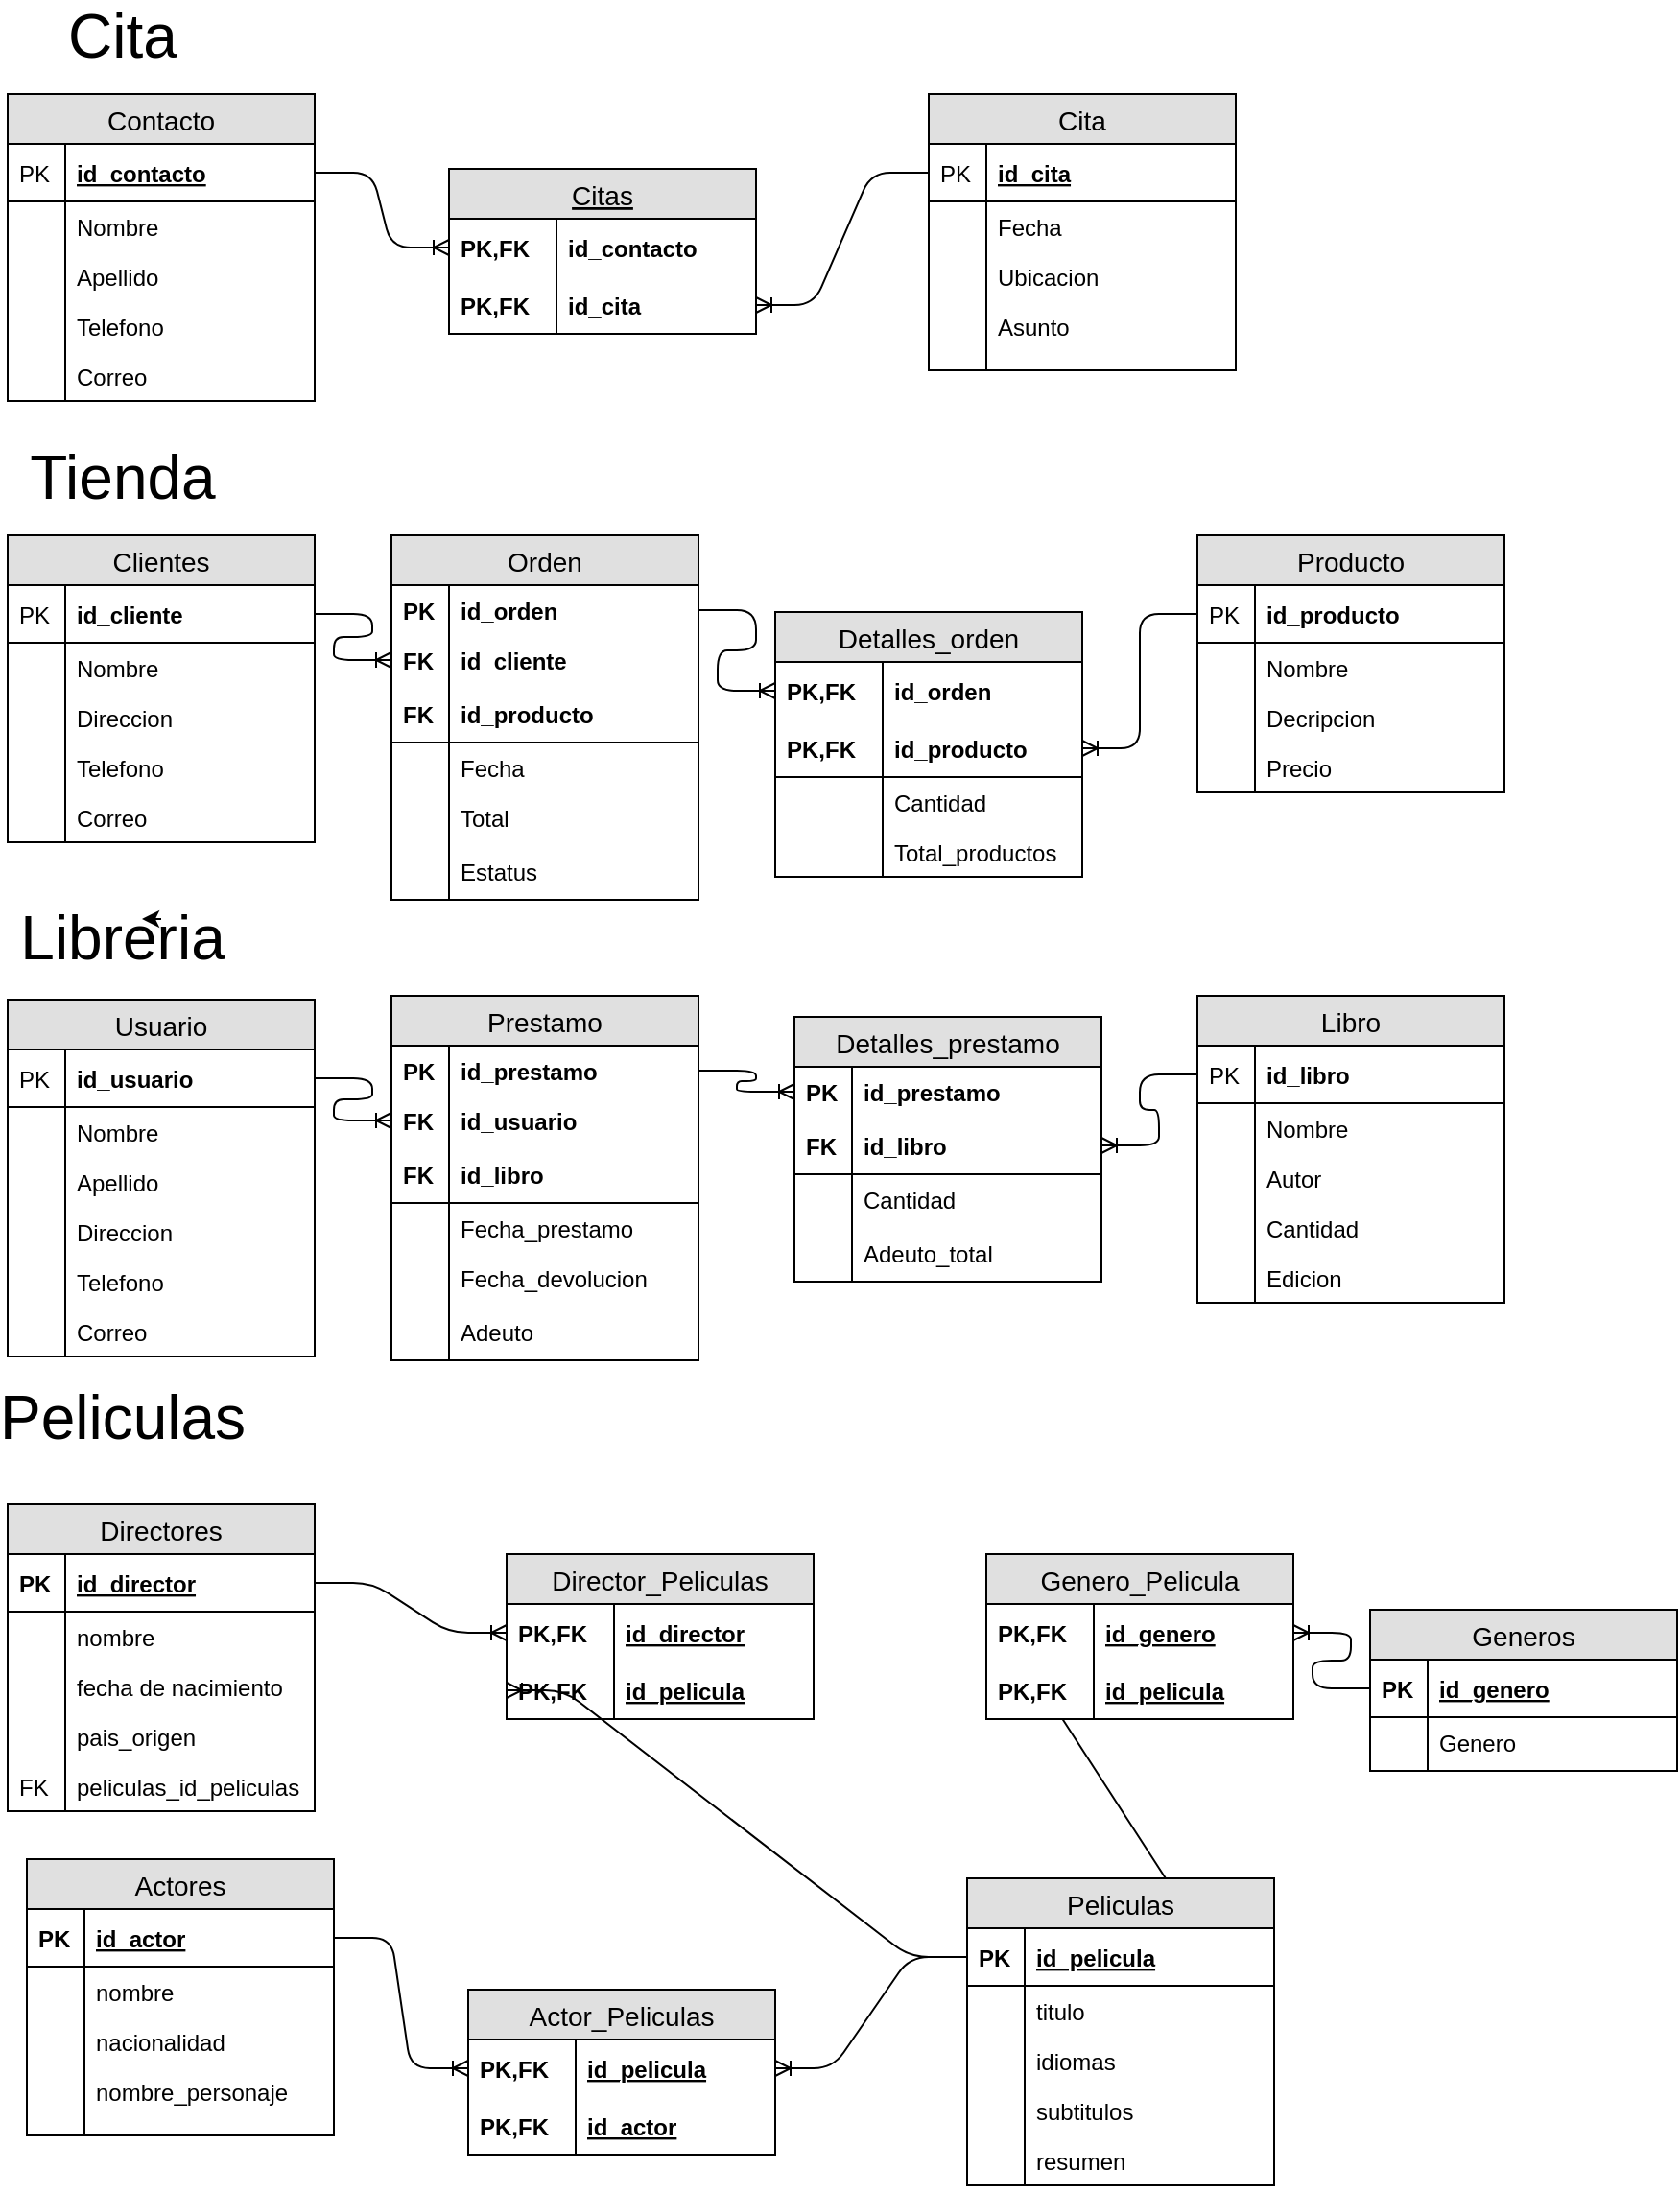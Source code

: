 <mxfile version="12.9.3" type="device"><diagram id="C5RBs43oDa-KdzZeNtuy" name="Page-1"><mxGraphModel dx="1463" dy="846" grid="1" gridSize="10" guides="1" tooltips="1" connect="1" arrows="1" fold="1" page="1" pageScale="1" pageWidth="827" pageHeight="1169" math="0" shadow="0"><root><mxCell id="WIyWlLk6GJQsqaUBKTNV-0"/><mxCell id="WIyWlLk6GJQsqaUBKTNV-1" parent="WIyWlLk6GJQsqaUBKTNV-0"/><mxCell id="gwQy-PX1BCRW4brTGvIv-136" value="Contacto" style="swimlane;fontStyle=0;childLayout=stackLayout;horizontal=1;startSize=26;fillColor=#e0e0e0;horizontalStack=0;resizeParent=1;resizeParentMax=0;resizeLast=0;collapsible=1;marginBottom=0;swimlaneFillColor=#ffffff;align=center;fontSize=14;" parent="WIyWlLk6GJQsqaUBKTNV-1" vertex="1"><mxGeometry x="40" y="50" width="160" height="160" as="geometry"/></mxCell><mxCell id="gwQy-PX1BCRW4brTGvIv-137" value="id_contacto" style="shape=partialRectangle;top=0;left=0;right=0;bottom=1;align=left;verticalAlign=middle;fillColor=none;spacingLeft=34;spacingRight=4;overflow=hidden;rotatable=0;points=[[0,0.5],[1,0.5]];portConstraint=eastwest;dropTarget=0;fontStyle=5;fontSize=12;" parent="gwQy-PX1BCRW4brTGvIv-136" vertex="1"><mxGeometry y="26" width="160" height="30" as="geometry"/></mxCell><mxCell id="gwQy-PX1BCRW4brTGvIv-138" value="PK" style="shape=partialRectangle;top=0;left=0;bottom=0;fillColor=none;align=left;verticalAlign=middle;spacingLeft=4;spacingRight=4;overflow=hidden;rotatable=0;points=[];portConstraint=eastwest;part=1;fontSize=12;" parent="gwQy-PX1BCRW4brTGvIv-137" vertex="1" connectable="0"><mxGeometry width="30" height="30" as="geometry"/></mxCell><mxCell id="gwQy-PX1BCRW4brTGvIv-139" value="Nombre" style="shape=partialRectangle;top=0;left=0;right=0;bottom=0;align=left;verticalAlign=top;fillColor=none;spacingLeft=34;spacingRight=4;overflow=hidden;rotatable=0;points=[[0,0.5],[1,0.5]];portConstraint=eastwest;dropTarget=0;fontSize=12;" parent="gwQy-PX1BCRW4brTGvIv-136" vertex="1"><mxGeometry y="56" width="160" height="26" as="geometry"/></mxCell><mxCell id="gwQy-PX1BCRW4brTGvIv-140" value="" style="shape=partialRectangle;top=0;left=0;bottom=0;fillColor=none;align=left;verticalAlign=top;spacingLeft=4;spacingRight=4;overflow=hidden;rotatable=0;points=[];portConstraint=eastwest;part=1;fontSize=12;" parent="gwQy-PX1BCRW4brTGvIv-139" vertex="1" connectable="0"><mxGeometry width="30" height="26" as="geometry"/></mxCell><mxCell id="gwQy-PX1BCRW4brTGvIv-141" value="Apellido" style="shape=partialRectangle;top=0;left=0;right=0;bottom=0;align=left;verticalAlign=top;fillColor=none;spacingLeft=34;spacingRight=4;overflow=hidden;rotatable=0;points=[[0,0.5],[1,0.5]];portConstraint=eastwest;dropTarget=0;fontSize=12;" parent="gwQy-PX1BCRW4brTGvIv-136" vertex="1"><mxGeometry y="82" width="160" height="26" as="geometry"/></mxCell><mxCell id="gwQy-PX1BCRW4brTGvIv-142" value="" style="shape=partialRectangle;top=0;left=0;bottom=0;fillColor=none;align=left;verticalAlign=top;spacingLeft=4;spacingRight=4;overflow=hidden;rotatable=0;points=[];portConstraint=eastwest;part=1;fontSize=12;" parent="gwQy-PX1BCRW4brTGvIv-141" vertex="1" connectable="0"><mxGeometry width="30" height="26" as="geometry"/></mxCell><mxCell id="gwQy-PX1BCRW4brTGvIv-143" value="Telefono" style="shape=partialRectangle;top=0;left=0;right=0;bottom=0;align=left;verticalAlign=top;fillColor=none;spacingLeft=34;spacingRight=4;overflow=hidden;rotatable=0;points=[[0,0.5],[1,0.5]];portConstraint=eastwest;dropTarget=0;fontSize=12;" parent="gwQy-PX1BCRW4brTGvIv-136" vertex="1"><mxGeometry y="108" width="160" height="26" as="geometry"/></mxCell><mxCell id="gwQy-PX1BCRW4brTGvIv-144" value="" style="shape=partialRectangle;top=0;left=0;bottom=0;fillColor=none;align=left;verticalAlign=top;spacingLeft=4;spacingRight=4;overflow=hidden;rotatable=0;points=[];portConstraint=eastwest;part=1;fontSize=12;" parent="gwQy-PX1BCRW4brTGvIv-143" vertex="1" connectable="0"><mxGeometry width="30" height="26" as="geometry"/></mxCell><mxCell id="gwQy-PX1BCRW4brTGvIv-158" value="Correo" style="shape=partialRectangle;top=0;left=0;right=0;bottom=0;align=left;verticalAlign=top;fillColor=none;spacingLeft=34;spacingRight=4;overflow=hidden;rotatable=0;points=[[0,0.5],[1,0.5]];portConstraint=eastwest;dropTarget=0;fontSize=12;" parent="gwQy-PX1BCRW4brTGvIv-136" vertex="1"><mxGeometry y="134" width="160" height="26" as="geometry"/></mxCell><mxCell id="gwQy-PX1BCRW4brTGvIv-159" value="" style="shape=partialRectangle;top=0;left=0;bottom=0;fillColor=none;align=left;verticalAlign=top;spacingLeft=4;spacingRight=4;overflow=hidden;rotatable=0;points=[];portConstraint=eastwest;part=1;fontSize=12;" parent="gwQy-PX1BCRW4brTGvIv-158" vertex="1" connectable="0"><mxGeometry width="30" height="26" as="geometry"/></mxCell><mxCell id="gwQy-PX1BCRW4brTGvIv-147" value="Cita" style="swimlane;fontStyle=0;childLayout=stackLayout;horizontal=1;startSize=26;fillColor=#e0e0e0;horizontalStack=0;resizeParent=1;resizeParentMax=0;resizeLast=0;collapsible=1;marginBottom=0;swimlaneFillColor=#ffffff;align=center;fontSize=14;" parent="WIyWlLk6GJQsqaUBKTNV-1" vertex="1"><mxGeometry x="520" y="50" width="160" height="144" as="geometry"/></mxCell><mxCell id="gwQy-PX1BCRW4brTGvIv-148" value="id_cita" style="shape=partialRectangle;top=0;left=0;right=0;bottom=1;align=left;verticalAlign=middle;fillColor=none;spacingLeft=34;spacingRight=4;overflow=hidden;rotatable=0;points=[[0,0.5],[1,0.5]];portConstraint=eastwest;dropTarget=0;fontStyle=5;fontSize=12;" parent="gwQy-PX1BCRW4brTGvIv-147" vertex="1"><mxGeometry y="26" width="160" height="30" as="geometry"/></mxCell><mxCell id="gwQy-PX1BCRW4brTGvIv-149" value="PK" style="shape=partialRectangle;top=0;left=0;bottom=0;fillColor=none;align=left;verticalAlign=middle;spacingLeft=4;spacingRight=4;overflow=hidden;rotatable=0;points=[];portConstraint=eastwest;part=1;fontSize=12;" parent="gwQy-PX1BCRW4brTGvIv-148" vertex="1" connectable="0"><mxGeometry width="30" height="30" as="geometry"/></mxCell><mxCell id="gwQy-PX1BCRW4brTGvIv-150" value="Fecha" style="shape=partialRectangle;top=0;left=0;right=0;bottom=0;align=left;verticalAlign=top;fillColor=none;spacingLeft=34;spacingRight=4;overflow=hidden;rotatable=0;points=[[0,0.5],[1,0.5]];portConstraint=eastwest;dropTarget=0;fontSize=12;" parent="gwQy-PX1BCRW4brTGvIv-147" vertex="1"><mxGeometry y="56" width="160" height="26" as="geometry"/></mxCell><mxCell id="gwQy-PX1BCRW4brTGvIv-151" value="" style="shape=partialRectangle;top=0;left=0;bottom=0;fillColor=none;align=left;verticalAlign=top;spacingLeft=4;spacingRight=4;overflow=hidden;rotatable=0;points=[];portConstraint=eastwest;part=1;fontSize=12;" parent="gwQy-PX1BCRW4brTGvIv-150" vertex="1" connectable="0"><mxGeometry width="30" height="26" as="geometry"/></mxCell><mxCell id="gwQy-PX1BCRW4brTGvIv-152" value="Ubicacion" style="shape=partialRectangle;top=0;left=0;right=0;bottom=0;align=left;verticalAlign=top;fillColor=none;spacingLeft=34;spacingRight=4;overflow=hidden;rotatable=0;points=[[0,0.5],[1,0.5]];portConstraint=eastwest;dropTarget=0;fontSize=12;" parent="gwQy-PX1BCRW4brTGvIv-147" vertex="1"><mxGeometry y="82" width="160" height="26" as="geometry"/></mxCell><mxCell id="gwQy-PX1BCRW4brTGvIv-153" value="" style="shape=partialRectangle;top=0;left=0;bottom=0;fillColor=none;align=left;verticalAlign=top;spacingLeft=4;spacingRight=4;overflow=hidden;rotatable=0;points=[];portConstraint=eastwest;part=1;fontSize=12;" parent="gwQy-PX1BCRW4brTGvIv-152" vertex="1" connectable="0"><mxGeometry width="30" height="26" as="geometry"/></mxCell><mxCell id="gwQy-PX1BCRW4brTGvIv-154" value="Asunto" style="shape=partialRectangle;top=0;left=0;right=0;bottom=0;align=left;verticalAlign=top;fillColor=none;spacingLeft=34;spacingRight=4;overflow=hidden;rotatable=0;points=[[0,0.5],[1,0.5]];portConstraint=eastwest;dropTarget=0;fontSize=12;" parent="gwQy-PX1BCRW4brTGvIv-147" vertex="1"><mxGeometry y="108" width="160" height="26" as="geometry"/></mxCell><mxCell id="gwQy-PX1BCRW4brTGvIv-155" value="" style="shape=partialRectangle;top=0;left=0;bottom=0;fillColor=none;align=left;verticalAlign=top;spacingLeft=4;spacingRight=4;overflow=hidden;rotatable=0;points=[];portConstraint=eastwest;part=1;fontSize=12;" parent="gwQy-PX1BCRW4brTGvIv-154" vertex="1" connectable="0"><mxGeometry width="30" height="26" as="geometry"/></mxCell><mxCell id="gwQy-PX1BCRW4brTGvIv-156" value="" style="shape=partialRectangle;top=0;left=0;right=0;bottom=0;align=left;verticalAlign=top;fillColor=none;spacingLeft=34;spacingRight=4;overflow=hidden;rotatable=0;points=[[0,0.5],[1,0.5]];portConstraint=eastwest;dropTarget=0;fontSize=12;" parent="gwQy-PX1BCRW4brTGvIv-147" vertex="1"><mxGeometry y="134" width="160" height="10" as="geometry"/></mxCell><mxCell id="gwQy-PX1BCRW4brTGvIv-157" value="" style="shape=partialRectangle;top=0;left=0;bottom=0;fillColor=none;align=left;verticalAlign=top;spacingLeft=4;spacingRight=4;overflow=hidden;rotatable=0;points=[];portConstraint=eastwest;part=1;fontSize=12;" parent="gwQy-PX1BCRW4brTGvIv-156" vertex="1" connectable="0"><mxGeometry width="30" height="10" as="geometry"/></mxCell><mxCell id="gwQy-PX1BCRW4brTGvIv-135" value="&lt;font style=&quot;font-size: 32px&quot;&gt;Peliculas&lt;/font&gt;" style="text;html=1;strokeColor=none;fillColor=none;align=center;verticalAlign=middle;whiteSpace=wrap;rounded=0;" parent="WIyWlLk6GJQsqaUBKTNV-1" vertex="1"><mxGeometry x="80" y="730" width="40" height="20" as="geometry"/></mxCell><mxCell id="gwQy-PX1BCRW4brTGvIv-180" value="&lt;span style=&quot;font-size: 32px&quot;&gt;Cita&lt;/span&gt;" style="text;html=1;strokeColor=none;fillColor=none;align=center;verticalAlign=middle;whiteSpace=wrap;rounded=0;" parent="WIyWlLk6GJQsqaUBKTNV-1" vertex="1"><mxGeometry x="80" y="10" width="40" height="20" as="geometry"/></mxCell><mxCell id="gwQy-PX1BCRW4brTGvIv-210" value="&lt;span style=&quot;font-size: 32px&quot;&gt;Tienda&lt;/span&gt;" style="text;html=1;strokeColor=none;fillColor=none;align=center;verticalAlign=middle;whiteSpace=wrap;rounded=0;" parent="WIyWlLk6GJQsqaUBKTNV-1" vertex="1"><mxGeometry x="80" y="240" width="40" height="20" as="geometry"/></mxCell><mxCell id="gwQy-PX1BCRW4brTGvIv-199" value="Clientes" style="swimlane;fontStyle=0;childLayout=stackLayout;horizontal=1;startSize=26;fillColor=#e0e0e0;horizontalStack=0;resizeParent=1;resizeParentMax=0;resizeLast=0;collapsible=1;marginBottom=0;swimlaneFillColor=#ffffff;align=center;fontSize=14;" parent="WIyWlLk6GJQsqaUBKTNV-1" vertex="1"><mxGeometry x="40" y="280" width="160" height="160" as="geometry"/></mxCell><mxCell id="gwQy-PX1BCRW4brTGvIv-200" value="id_cliente" style="shape=partialRectangle;top=0;left=0;right=0;bottom=1;align=left;verticalAlign=middle;fillColor=none;spacingLeft=34;spacingRight=4;overflow=hidden;rotatable=0;points=[[0,0.5],[1,0.5]];portConstraint=eastwest;dropTarget=0;fontStyle=1;fontSize=12;" parent="gwQy-PX1BCRW4brTGvIv-199" vertex="1"><mxGeometry y="26" width="160" height="30" as="geometry"/></mxCell><mxCell id="gwQy-PX1BCRW4brTGvIv-201" value="PK" style="shape=partialRectangle;top=0;left=0;bottom=0;fillColor=none;align=left;verticalAlign=middle;spacingLeft=4;spacingRight=4;overflow=hidden;rotatable=0;points=[];portConstraint=eastwest;part=1;fontSize=12;" parent="gwQy-PX1BCRW4brTGvIv-200" vertex="1" connectable="0"><mxGeometry width="30" height="30" as="geometry"/></mxCell><mxCell id="gwQy-PX1BCRW4brTGvIv-202" value="Nombre" style="shape=partialRectangle;top=0;left=0;right=0;bottom=0;align=left;verticalAlign=top;fillColor=none;spacingLeft=34;spacingRight=4;overflow=hidden;rotatable=0;points=[[0,0.5],[1,0.5]];portConstraint=eastwest;dropTarget=0;fontSize=12;" parent="gwQy-PX1BCRW4brTGvIv-199" vertex="1"><mxGeometry y="56" width="160" height="26" as="geometry"/></mxCell><mxCell id="gwQy-PX1BCRW4brTGvIv-203" value="" style="shape=partialRectangle;top=0;left=0;bottom=0;fillColor=none;align=left;verticalAlign=top;spacingLeft=4;spacingRight=4;overflow=hidden;rotatable=0;points=[];portConstraint=eastwest;part=1;fontSize=12;" parent="gwQy-PX1BCRW4brTGvIv-202" vertex="1" connectable="0"><mxGeometry width="30" height="26" as="geometry"/></mxCell><mxCell id="gwQy-PX1BCRW4brTGvIv-204" value="Direccion" style="shape=partialRectangle;top=0;left=0;right=0;bottom=0;align=left;verticalAlign=top;fillColor=none;spacingLeft=34;spacingRight=4;overflow=hidden;rotatable=0;points=[[0,0.5],[1,0.5]];portConstraint=eastwest;dropTarget=0;fontSize=12;" parent="gwQy-PX1BCRW4brTGvIv-199" vertex="1"><mxGeometry y="82" width="160" height="26" as="geometry"/></mxCell><mxCell id="gwQy-PX1BCRW4brTGvIv-205" value="" style="shape=partialRectangle;top=0;left=0;bottom=0;fillColor=none;align=left;verticalAlign=top;spacingLeft=4;spacingRight=4;overflow=hidden;rotatable=0;points=[];portConstraint=eastwest;part=1;fontSize=12;" parent="gwQy-PX1BCRW4brTGvIv-204" vertex="1" connectable="0"><mxGeometry width="30" height="26" as="geometry"/></mxCell><mxCell id="gwQy-PX1BCRW4brTGvIv-206" value="Telefono" style="shape=partialRectangle;top=0;left=0;right=0;bottom=0;align=left;verticalAlign=top;fillColor=none;spacingLeft=34;spacingRight=4;overflow=hidden;rotatable=0;points=[[0,0.5],[1,0.5]];portConstraint=eastwest;dropTarget=0;fontSize=12;" parent="gwQy-PX1BCRW4brTGvIv-199" vertex="1"><mxGeometry y="108" width="160" height="26" as="geometry"/></mxCell><mxCell id="gwQy-PX1BCRW4brTGvIv-207" value="" style="shape=partialRectangle;top=0;left=0;bottom=0;fillColor=none;align=left;verticalAlign=top;spacingLeft=4;spacingRight=4;overflow=hidden;rotatable=0;points=[];portConstraint=eastwest;part=1;fontSize=12;" parent="gwQy-PX1BCRW4brTGvIv-206" vertex="1" connectable="0"><mxGeometry width="30" height="26" as="geometry"/></mxCell><mxCell id="gwQy-PX1BCRW4brTGvIv-208" value="Correo" style="shape=partialRectangle;top=0;left=0;right=0;bottom=0;align=left;verticalAlign=top;fillColor=none;spacingLeft=34;spacingRight=4;overflow=hidden;rotatable=0;points=[[0,0.5],[1,0.5]];portConstraint=eastwest;dropTarget=0;fontSize=12;" parent="gwQy-PX1BCRW4brTGvIv-199" vertex="1"><mxGeometry y="134" width="160" height="26" as="geometry"/></mxCell><mxCell id="gwQy-PX1BCRW4brTGvIv-209" value="" style="shape=partialRectangle;top=0;left=0;bottom=0;fillColor=none;align=left;verticalAlign=top;spacingLeft=4;spacingRight=4;overflow=hidden;rotatable=0;points=[];portConstraint=eastwest;part=1;fontSize=12;" parent="gwQy-PX1BCRW4brTGvIv-208" vertex="1" connectable="0"><mxGeometry width="30" height="26" as="geometry"/></mxCell><mxCell id="gwQy-PX1BCRW4brTGvIv-370" value="&lt;span style=&quot;font-size: 32px&quot;&gt;Libreria&lt;/span&gt;" style="text;html=1;strokeColor=none;fillColor=none;align=center;verticalAlign=middle;whiteSpace=wrap;rounded=0;" parent="WIyWlLk6GJQsqaUBKTNV-1" vertex="1"><mxGeometry x="80" y="480" width="40" height="20" as="geometry"/></mxCell><mxCell id="gwQy-PX1BCRW4brTGvIv-391" style="edgeStyle=orthogonalEdgeStyle;rounded=0;orthogonalLoop=1;jettySize=auto;html=1;exitX=1;exitY=0;exitDx=0;exitDy=0;entryX=0.75;entryY=0;entryDx=0;entryDy=0;" parent="WIyWlLk6GJQsqaUBKTNV-1" source="gwQy-PX1BCRW4brTGvIv-370" target="gwQy-PX1BCRW4brTGvIv-370" edge="1"><mxGeometry relative="1" as="geometry"/></mxCell><mxCell id="gwQy-PX1BCRW4brTGvIv-46" value="Directores" style="swimlane;fontStyle=0;childLayout=stackLayout;horizontal=1;startSize=26;fillColor=#e0e0e0;horizontalStack=0;resizeParent=1;resizeParentMax=0;resizeLast=0;collapsible=1;marginBottom=0;swimlaneFillColor=#ffffff;align=center;fontSize=14;" parent="WIyWlLk6GJQsqaUBKTNV-1" vertex="1"><mxGeometry x="40" y="785" width="160" height="160" as="geometry"/></mxCell><mxCell id="gwQy-PX1BCRW4brTGvIv-47" value="id_director" style="shape=partialRectangle;top=0;left=0;right=0;bottom=1;align=left;verticalAlign=middle;fillColor=none;spacingLeft=34;spacingRight=4;overflow=hidden;rotatable=0;points=[[0,0.5],[1,0.5]];portConstraint=eastwest;dropTarget=0;fontStyle=5;fontSize=12;" parent="gwQy-PX1BCRW4brTGvIv-46" vertex="1"><mxGeometry y="26" width="160" height="30" as="geometry"/></mxCell><mxCell id="gwQy-PX1BCRW4brTGvIv-48" value="PK" style="shape=partialRectangle;top=0;left=0;bottom=0;fillColor=none;align=left;verticalAlign=middle;spacingLeft=4;spacingRight=4;overflow=hidden;rotatable=0;points=[];portConstraint=eastwest;part=1;fontSize=12;fontStyle=1" parent="gwQy-PX1BCRW4brTGvIv-47" vertex="1" connectable="0"><mxGeometry width="30" height="30" as="geometry"/></mxCell><mxCell id="gwQy-PX1BCRW4brTGvIv-49" value="nombre" style="shape=partialRectangle;top=0;left=0;right=0;bottom=0;align=left;verticalAlign=top;fillColor=none;spacingLeft=34;spacingRight=4;overflow=hidden;rotatable=0;points=[[0,0.5],[1,0.5]];portConstraint=eastwest;dropTarget=0;fontSize=12;" parent="gwQy-PX1BCRW4brTGvIv-46" vertex="1"><mxGeometry y="56" width="160" height="26" as="geometry"/></mxCell><mxCell id="gwQy-PX1BCRW4brTGvIv-50" value="" style="shape=partialRectangle;top=0;left=0;bottom=0;fillColor=none;align=left;verticalAlign=top;spacingLeft=4;spacingRight=4;overflow=hidden;rotatable=0;points=[];portConstraint=eastwest;part=1;fontSize=12;" parent="gwQy-PX1BCRW4brTGvIv-49" vertex="1" connectable="0"><mxGeometry width="30" height="26" as="geometry"/></mxCell><mxCell id="gwQy-PX1BCRW4brTGvIv-51" value="fecha de nacimiento" style="shape=partialRectangle;top=0;left=0;right=0;bottom=0;align=left;verticalAlign=top;fillColor=none;spacingLeft=34;spacingRight=4;overflow=hidden;rotatable=0;points=[[0,0.5],[1,0.5]];portConstraint=eastwest;dropTarget=0;fontSize=12;" parent="gwQy-PX1BCRW4brTGvIv-46" vertex="1"><mxGeometry y="82" width="160" height="26" as="geometry"/></mxCell><mxCell id="gwQy-PX1BCRW4brTGvIv-52" value="" style="shape=partialRectangle;top=0;left=0;bottom=0;fillColor=none;align=left;verticalAlign=top;spacingLeft=4;spacingRight=4;overflow=hidden;rotatable=0;points=[];portConstraint=eastwest;part=1;fontSize=12;" parent="gwQy-PX1BCRW4brTGvIv-51" vertex="1" connectable="0"><mxGeometry width="30" height="26" as="geometry"/></mxCell><mxCell id="gwQy-PX1BCRW4brTGvIv-53" value="pais_origen" style="shape=partialRectangle;top=0;left=0;right=0;bottom=0;align=left;verticalAlign=top;fillColor=none;spacingLeft=34;spacingRight=4;overflow=hidden;rotatable=0;points=[[0,0.5],[1,0.5]];portConstraint=eastwest;dropTarget=0;fontSize=12;" parent="gwQy-PX1BCRW4brTGvIv-46" vertex="1"><mxGeometry y="108" width="160" height="26" as="geometry"/></mxCell><mxCell id="gwQy-PX1BCRW4brTGvIv-54" value="" style="shape=partialRectangle;top=0;left=0;bottom=0;fillColor=none;align=left;verticalAlign=top;spacingLeft=4;spacingRight=4;overflow=hidden;rotatable=0;points=[];portConstraint=eastwest;part=1;fontSize=12;" parent="gwQy-PX1BCRW4brTGvIv-53" vertex="1" connectable="0"><mxGeometry width="30" height="26" as="geometry"/></mxCell><mxCell id="gwQy-PX1BCRW4brTGvIv-55" value="peliculas_id_peliculas" style="shape=partialRectangle;top=0;left=0;right=0;bottom=0;align=left;verticalAlign=top;fillColor=none;spacingLeft=34;spacingRight=4;overflow=hidden;rotatable=0;points=[[0,0.5],[1,0.5]];portConstraint=eastwest;dropTarget=0;fontSize=12;" parent="gwQy-PX1BCRW4brTGvIv-46" vertex="1"><mxGeometry y="134" width="160" height="26" as="geometry"/></mxCell><mxCell id="gwQy-PX1BCRW4brTGvIv-56" value="FK" style="shape=partialRectangle;top=0;left=0;bottom=0;fillColor=none;align=left;verticalAlign=top;spacingLeft=4;spacingRight=4;overflow=hidden;rotatable=0;points=[];portConstraint=eastwest;part=1;fontSize=12;" parent="gwQy-PX1BCRW4brTGvIv-55" vertex="1" connectable="0"><mxGeometry width="30" height="26" as="geometry"/></mxCell><mxCell id="gwQy-PX1BCRW4brTGvIv-192" value="Orden" style="swimlane;fontStyle=0;childLayout=stackLayout;horizontal=1;startSize=26;fillColor=#e0e0e0;horizontalStack=0;resizeParent=1;resizeParentMax=0;resizeLast=0;collapsible=1;marginBottom=0;swimlaneFillColor=#ffffff;align=center;fontSize=14;" parent="WIyWlLk6GJQsqaUBKTNV-1" vertex="1"><mxGeometry x="240" y="280" width="160" height="190" as="geometry"/></mxCell><mxCell id="gwQy-PX1BCRW4brTGvIv-215" value="id_orden" style="shape=partialRectangle;top=0;left=0;right=0;bottom=0;align=left;verticalAlign=top;fillColor=none;spacingLeft=34;spacingRight=4;overflow=hidden;rotatable=0;points=[[0,0.5],[1,0.5]];portConstraint=eastwest;dropTarget=0;fontSize=12;fontStyle=1" parent="gwQy-PX1BCRW4brTGvIv-192" vertex="1"><mxGeometry y="26" width="160" height="26" as="geometry"/></mxCell><mxCell id="gwQy-PX1BCRW4brTGvIv-216" value="PK" style="shape=partialRectangle;top=0;left=0;bottom=0;fillColor=none;align=left;verticalAlign=top;spacingLeft=4;spacingRight=4;overflow=hidden;rotatable=0;points=[];portConstraint=eastwest;part=1;fontSize=12;fontStyle=1" parent="gwQy-PX1BCRW4brTGvIv-215" vertex="1" connectable="0"><mxGeometry width="30" height="26" as="geometry"/></mxCell><mxCell id="gwQy-PX1BCRW4brTGvIv-217" value="id_cliente" style="shape=partialRectangle;top=0;left=0;right=0;bottom=0;align=left;verticalAlign=top;fillColor=none;spacingLeft=34;spacingRight=4;overflow=hidden;rotatable=0;points=[[0,0.5],[1,0.5]];portConstraint=eastwest;dropTarget=0;fontSize=12;fontStyle=1" parent="gwQy-PX1BCRW4brTGvIv-192" vertex="1"><mxGeometry y="52" width="160" height="26" as="geometry"/></mxCell><mxCell id="gwQy-PX1BCRW4brTGvIv-218" value="FK" style="shape=partialRectangle;top=0;left=0;bottom=0;fillColor=none;align=left;verticalAlign=top;spacingLeft=4;spacingRight=4;overflow=hidden;rotatable=0;points=[];portConstraint=eastwest;part=1;fontSize=12;fontStyle=1" parent="gwQy-PX1BCRW4brTGvIv-217" vertex="1" connectable="0"><mxGeometry width="30" height="26" as="geometry"/></mxCell><mxCell id="gwQy-PX1BCRW4brTGvIv-213" value="id_producto" style="shape=partialRectangle;top=0;left=0;right=0;bottom=1;align=left;verticalAlign=middle;fillColor=none;spacingLeft=34;spacingRight=4;overflow=hidden;rotatable=0;points=[[0,0.5],[1,0.5]];portConstraint=eastwest;dropTarget=0;fontStyle=1;fontSize=12;" parent="gwQy-PX1BCRW4brTGvIv-192" vertex="1"><mxGeometry y="78" width="160" height="30" as="geometry"/></mxCell><mxCell id="gwQy-PX1BCRW4brTGvIv-214" value="FK" style="shape=partialRectangle;top=0;left=0;bottom=0;fillColor=none;align=left;verticalAlign=middle;spacingLeft=4;spacingRight=4;overflow=hidden;rotatable=0;points=[];portConstraint=eastwest;part=1;fontSize=12;fontStyle=1" parent="gwQy-PX1BCRW4brTGvIv-213" vertex="1" connectable="0"><mxGeometry width="30" height="30" as="geometry"/></mxCell><mxCell id="gwQy-PX1BCRW4brTGvIv-186" value="Fecha" style="shape=partialRectangle;top=0;left=0;right=0;bottom=0;align=left;verticalAlign=top;fillColor=none;spacingLeft=34;spacingRight=4;overflow=hidden;rotatable=0;points=[[0,0.5],[1,0.5]];portConstraint=eastwest;dropTarget=0;fontSize=12;" parent="gwQy-PX1BCRW4brTGvIv-192" vertex="1"><mxGeometry y="108" width="160" height="26" as="geometry"/></mxCell><mxCell id="gwQy-PX1BCRW4brTGvIv-187" value="" style="shape=partialRectangle;top=0;left=0;bottom=0;fillColor=none;align=left;verticalAlign=top;spacingLeft=4;spacingRight=4;overflow=hidden;rotatable=0;points=[];portConstraint=eastwest;part=1;fontSize=12;" parent="gwQy-PX1BCRW4brTGvIv-186" vertex="1" connectable="0"><mxGeometry width="30" height="26" as="geometry"/></mxCell><mxCell id="gwQy-PX1BCRW4brTGvIv-220" value="Total" style="shape=partialRectangle;top=0;left=0;right=0;bottom=0;align=left;verticalAlign=top;fillColor=none;spacingLeft=34;spacingRight=4;overflow=hidden;rotatable=0;points=[[0,0.5],[1,0.5]];portConstraint=eastwest;dropTarget=0;fontSize=12;" parent="gwQy-PX1BCRW4brTGvIv-192" vertex="1"><mxGeometry y="134" width="160" height="26" as="geometry"/></mxCell><mxCell id="gwQy-PX1BCRW4brTGvIv-221" value="" style="shape=partialRectangle;top=0;left=0;bottom=0;fillColor=none;align=left;verticalAlign=top;spacingLeft=4;spacingRight=4;overflow=hidden;rotatable=0;points=[];portConstraint=eastwest;part=1;fontSize=12;" parent="gwQy-PX1BCRW4brTGvIv-220" vertex="1" connectable="0"><mxGeometry width="30" height="26" as="geometry"/></mxCell><mxCell id="gwQy-PX1BCRW4brTGvIv-197" value="Estatus" style="shape=partialRectangle;top=0;left=0;right=0;bottom=1;align=left;verticalAlign=middle;fillColor=none;spacingLeft=34;spacingRight=4;overflow=hidden;rotatable=0;points=[[0,0.5],[1,0.5]];portConstraint=eastwest;dropTarget=0;fontStyle=0;fontSize=12;" parent="gwQy-PX1BCRW4brTGvIv-192" vertex="1"><mxGeometry y="160" width="160" height="30" as="geometry"/></mxCell><mxCell id="gwQy-PX1BCRW4brTGvIv-198" value="" style="shape=partialRectangle;top=0;left=0;bottom=0;fillColor=none;align=left;verticalAlign=middle;spacingLeft=4;spacingRight=4;overflow=hidden;rotatable=0;points=[];portConstraint=eastwest;part=1;fontSize=12;fontStyle=1" parent="gwQy-PX1BCRW4brTGvIv-197" vertex="1" connectable="0"><mxGeometry width="30" height="30" as="geometry"/></mxCell><mxCell id="gwQy-PX1BCRW4brTGvIv-181" value="Producto" style="swimlane;fontStyle=0;childLayout=stackLayout;horizontal=1;startSize=26;fillColor=#e0e0e0;horizontalStack=0;resizeParent=1;resizeParentMax=0;resizeLast=0;collapsible=1;marginBottom=0;swimlaneFillColor=#ffffff;align=center;fontSize=14;" parent="WIyWlLk6GJQsqaUBKTNV-1" vertex="1"><mxGeometry x="660" y="280" width="160" height="134" as="geometry"/></mxCell><mxCell id="gwQy-PX1BCRW4brTGvIv-182" value="id_producto" style="shape=partialRectangle;top=0;left=0;right=0;bottom=1;align=left;verticalAlign=middle;fillColor=none;spacingLeft=34;spacingRight=4;overflow=hidden;rotatable=0;points=[[0,0.5],[1,0.5]];portConstraint=eastwest;dropTarget=0;fontStyle=1;fontSize=12;" parent="gwQy-PX1BCRW4brTGvIv-181" vertex="1"><mxGeometry y="26" width="160" height="30" as="geometry"/></mxCell><mxCell id="gwQy-PX1BCRW4brTGvIv-183" value="PK" style="shape=partialRectangle;top=0;left=0;bottom=0;fillColor=none;align=left;verticalAlign=middle;spacingLeft=4;spacingRight=4;overflow=hidden;rotatable=0;points=[];portConstraint=eastwest;part=1;fontSize=12;" parent="gwQy-PX1BCRW4brTGvIv-182" vertex="1" connectable="0"><mxGeometry width="30" height="30" as="geometry"/></mxCell><mxCell id="gwQy-PX1BCRW4brTGvIv-184" value="Nombre" style="shape=partialRectangle;top=0;left=0;right=0;bottom=0;align=left;verticalAlign=top;fillColor=none;spacingLeft=34;spacingRight=4;overflow=hidden;rotatable=0;points=[[0,0.5],[1,0.5]];portConstraint=eastwest;dropTarget=0;fontSize=12;" parent="gwQy-PX1BCRW4brTGvIv-181" vertex="1"><mxGeometry y="56" width="160" height="26" as="geometry"/></mxCell><mxCell id="gwQy-PX1BCRW4brTGvIv-185" value="" style="shape=partialRectangle;top=0;left=0;bottom=0;fillColor=none;align=left;verticalAlign=top;spacingLeft=4;spacingRight=4;overflow=hidden;rotatable=0;points=[];portConstraint=eastwest;part=1;fontSize=12;" parent="gwQy-PX1BCRW4brTGvIv-184" vertex="1" connectable="0"><mxGeometry width="30" height="26" as="geometry"/></mxCell><mxCell id="gwQy-PX1BCRW4brTGvIv-188" value="Decripcion" style="shape=partialRectangle;top=0;left=0;right=0;bottom=0;align=left;verticalAlign=top;fillColor=none;spacingLeft=34;spacingRight=4;overflow=hidden;rotatable=0;points=[[0,0.5],[1,0.5]];portConstraint=eastwest;dropTarget=0;fontSize=12;" parent="gwQy-PX1BCRW4brTGvIv-181" vertex="1"><mxGeometry y="82" width="160" height="26" as="geometry"/></mxCell><mxCell id="gwQy-PX1BCRW4brTGvIv-189" value="" style="shape=partialRectangle;top=0;left=0;bottom=0;fillColor=none;align=left;verticalAlign=top;spacingLeft=4;spacingRight=4;overflow=hidden;rotatable=0;points=[];portConstraint=eastwest;part=1;fontSize=12;" parent="gwQy-PX1BCRW4brTGvIv-188" vertex="1" connectable="0"><mxGeometry width="30" height="26" as="geometry"/></mxCell><mxCell id="gwQy-PX1BCRW4brTGvIv-211" value="Precio" style="shape=partialRectangle;top=0;left=0;right=0;bottom=0;align=left;verticalAlign=top;fillColor=none;spacingLeft=34;spacingRight=4;overflow=hidden;rotatable=0;points=[[0,0.5],[1,0.5]];portConstraint=eastwest;dropTarget=0;fontSize=12;" parent="gwQy-PX1BCRW4brTGvIv-181" vertex="1"><mxGeometry y="108" width="160" height="26" as="geometry"/></mxCell><mxCell id="gwQy-PX1BCRW4brTGvIv-212" value="" style="shape=partialRectangle;top=0;left=0;bottom=0;fillColor=none;align=left;verticalAlign=top;spacingLeft=4;spacingRight=4;overflow=hidden;rotatable=0;points=[];portConstraint=eastwest;part=1;fontSize=12;" parent="gwQy-PX1BCRW4brTGvIv-211" vertex="1" connectable="0"><mxGeometry width="30" height="26" as="geometry"/></mxCell><mxCell id="2YRVCim7fknHVjzcWSQx-19" value="Detalles_orden" style="swimlane;fontStyle=0;childLayout=stackLayout;horizontal=1;startSize=26;fillColor=#e0e0e0;horizontalStack=0;resizeParent=1;resizeParentMax=0;resizeLast=0;collapsible=1;marginBottom=0;swimlaneFillColor=#ffffff;align=center;fontSize=14;" parent="WIyWlLk6GJQsqaUBKTNV-1" vertex="1"><mxGeometry x="440" y="320" width="160" height="138" as="geometry"/></mxCell><mxCell id="2YRVCim7fknHVjzcWSQx-20" value="id_orden" style="shape=partialRectangle;top=0;left=0;right=0;bottom=0;align=left;verticalAlign=middle;fillColor=none;spacingLeft=60;spacingRight=4;overflow=hidden;rotatable=0;points=[[0,0.5],[1,0.5]];portConstraint=eastwest;dropTarget=0;fontStyle=1;fontSize=12;" parent="2YRVCim7fknHVjzcWSQx-19" vertex="1"><mxGeometry y="26" width="160" height="30" as="geometry"/></mxCell><mxCell id="2YRVCim7fknHVjzcWSQx-21" value="PK,FK" style="shape=partialRectangle;fontStyle=1;top=0;left=0;bottom=0;fillColor=none;align=left;verticalAlign=middle;spacingLeft=4;spacingRight=4;overflow=hidden;rotatable=0;points=[];portConstraint=eastwest;part=1;fontSize=12;" parent="2YRVCim7fknHVjzcWSQx-20" vertex="1" connectable="0"><mxGeometry width="56" height="30" as="geometry"/></mxCell><mxCell id="2YRVCim7fknHVjzcWSQx-22" value="id_producto" style="shape=partialRectangle;top=0;left=0;right=0;bottom=1;align=left;verticalAlign=middle;fillColor=none;spacingLeft=60;spacingRight=4;overflow=hidden;rotatable=0;points=[[0,0.5],[1,0.5]];portConstraint=eastwest;dropTarget=0;fontStyle=1;fontSize=12;" parent="2YRVCim7fknHVjzcWSQx-19" vertex="1"><mxGeometry y="56" width="160" height="30" as="geometry"/></mxCell><mxCell id="2YRVCim7fknHVjzcWSQx-23" value="PK,FK" style="shape=partialRectangle;fontStyle=1;top=0;left=0;bottom=0;fillColor=none;align=left;verticalAlign=middle;spacingLeft=4;spacingRight=4;overflow=hidden;rotatable=0;points=[];portConstraint=eastwest;part=1;fontSize=12;" parent="2YRVCim7fknHVjzcWSQx-22" vertex="1" connectable="0"><mxGeometry width="56" height="30" as="geometry"/></mxCell><mxCell id="2YRVCim7fknHVjzcWSQx-24" value="Cantidad" style="shape=partialRectangle;top=0;left=0;right=0;bottom=0;align=left;verticalAlign=top;fillColor=none;spacingLeft=60;spacingRight=4;overflow=hidden;rotatable=0;points=[[0,0.5],[1,0.5]];portConstraint=eastwest;dropTarget=0;fontSize=12;" parent="2YRVCim7fknHVjzcWSQx-19" vertex="1"><mxGeometry y="86" width="160" height="26" as="geometry"/></mxCell><mxCell id="2YRVCim7fknHVjzcWSQx-25" value="" style="shape=partialRectangle;top=0;left=0;bottom=0;fillColor=none;align=left;verticalAlign=top;spacingLeft=4;spacingRight=4;overflow=hidden;rotatable=0;points=[];portConstraint=eastwest;part=1;fontSize=12;" parent="2YRVCim7fknHVjzcWSQx-24" vertex="1" connectable="0"><mxGeometry width="56" height="26" as="geometry"/></mxCell><mxCell id="2YRVCim7fknHVjzcWSQx-26" value="Total_productos" style="shape=partialRectangle;top=0;left=0;right=0;bottom=0;align=left;verticalAlign=top;fillColor=none;spacingLeft=60;spacingRight=4;overflow=hidden;rotatable=0;points=[[0,0.5],[1,0.5]];portConstraint=eastwest;dropTarget=0;fontSize=12;" parent="2YRVCim7fknHVjzcWSQx-19" vertex="1"><mxGeometry y="112" width="160" height="26" as="geometry"/></mxCell><mxCell id="2YRVCim7fknHVjzcWSQx-27" value="" style="shape=partialRectangle;top=0;left=0;bottom=0;fillColor=none;align=left;verticalAlign=top;spacingLeft=4;spacingRight=4;overflow=hidden;rotatable=0;points=[];portConstraint=eastwest;part=1;fontSize=12;" parent="2YRVCim7fknHVjzcWSQx-26" vertex="1" connectable="0"><mxGeometry width="56" height="26" as="geometry"/></mxCell><mxCell id="2YRVCim7fknHVjzcWSQx-2" value="" style="edgeStyle=entityRelationEdgeStyle;fontSize=12;html=1;endArrow=ERoneToMany;exitX=1;exitY=0.5;exitDx=0;exitDy=0;entryX=0;entryY=0.5;entryDx=0;entryDy=0;" parent="WIyWlLk6GJQsqaUBKTNV-1" source="gwQy-PX1BCRW4brTGvIv-200" target="gwQy-PX1BCRW4brTGvIv-217" edge="1"><mxGeometry width="100" height="100" relative="1" as="geometry"><mxPoint x="360" y="480" as="sourcePoint"/><mxPoint x="460" y="380" as="targetPoint"/></mxGeometry></mxCell><mxCell id="2YRVCim7fknHVjzcWSQx-17" value="" style="edgeStyle=entityRelationEdgeStyle;fontSize=12;html=1;endArrow=ERoneToMany;exitX=1;exitY=0.5;exitDx=0;exitDy=0;entryX=0;entryY=0.5;entryDx=0;entryDy=0;" parent="WIyWlLk6GJQsqaUBKTNV-1" source="gwQy-PX1BCRW4brTGvIv-215" target="2YRVCim7fknHVjzcWSQx-20" edge="1"><mxGeometry width="100" height="100" relative="1" as="geometry"><mxPoint x="210" y="331" as="sourcePoint"/><mxPoint x="480" y="319" as="targetPoint"/></mxGeometry></mxCell><mxCell id="2YRVCim7fknHVjzcWSQx-29" value="" style="edgeStyle=entityRelationEdgeStyle;fontSize=12;html=1;endArrow=ERoneToMany;" parent="WIyWlLk6GJQsqaUBKTNV-1" source="gwQy-PX1BCRW4brTGvIv-182" target="2YRVCim7fknHVjzcWSQx-22" edge="1"><mxGeometry width="100" height="100" relative="1" as="geometry"><mxPoint x="430" y="329" as="sourcePoint"/><mxPoint x="490" y="331" as="targetPoint"/></mxGeometry></mxCell><mxCell id="2YRVCim7fknHVjzcWSQx-30" value="" style="edgeStyle=entityRelationEdgeStyle;fontSize=12;html=1;endArrow=ERoneToMany;exitX=1;exitY=0.5;exitDx=0;exitDy=0;entryX=0;entryY=0.5;entryDx=0;entryDy=0;" parent="WIyWlLk6GJQsqaUBKTNV-1" source="gwQy-PX1BCRW4brTGvIv-137" target="2YRVCim7fknHVjzcWSQx-33" edge="1"><mxGeometry width="100" height="100" relative="1" as="geometry"><mxPoint x="490" y="270" as="sourcePoint"/><mxPoint x="240" y="-59" as="targetPoint"/></mxGeometry></mxCell><mxCell id="2YRVCim7fknHVjzcWSQx-31" value="" style="edgeStyle=entityRelationEdgeStyle;fontSize=12;html=1;endArrow=ERoneToMany;" parent="WIyWlLk6GJQsqaUBKTNV-1" source="gwQy-PX1BCRW4brTGvIv-148" target="2YRVCim7fknHVjzcWSQx-35" edge="1"><mxGeometry width="100" height="100" relative="1" as="geometry"><mxPoint x="500" y="110" as="sourcePoint"/><mxPoint x="400" y="-31" as="targetPoint"/></mxGeometry></mxCell><mxCell id="2YRVCim7fknHVjzcWSQx-32" value="Citas" style="swimlane;fontStyle=4;childLayout=stackLayout;horizontal=1;startSize=26;fillColor=#e0e0e0;horizontalStack=0;resizeParent=1;resizeParentMax=0;resizeLast=0;collapsible=1;marginBottom=0;swimlaneFillColor=#ffffff;align=center;fontSize=14;" parent="WIyWlLk6GJQsqaUBKTNV-1" vertex="1"><mxGeometry x="270" y="89" width="160" height="86" as="geometry"/></mxCell><mxCell id="2YRVCim7fknHVjzcWSQx-33" value="id_contacto" style="shape=partialRectangle;top=0;left=0;right=0;bottom=0;align=left;verticalAlign=middle;fillColor=none;spacingLeft=60;spacingRight=4;overflow=hidden;rotatable=0;points=[[0,0.5],[1,0.5]];portConstraint=eastwest;dropTarget=0;fontStyle=1;fontSize=12;" parent="2YRVCim7fknHVjzcWSQx-32" vertex="1"><mxGeometry y="26" width="160" height="30" as="geometry"/></mxCell><mxCell id="2YRVCim7fknHVjzcWSQx-34" value="PK,FK" style="shape=partialRectangle;fontStyle=1;top=0;left=0;bottom=0;fillColor=none;align=left;verticalAlign=middle;spacingLeft=4;spacingRight=4;overflow=hidden;rotatable=0;points=[];portConstraint=eastwest;part=1;fontSize=12;" parent="2YRVCim7fknHVjzcWSQx-33" vertex="1" connectable="0"><mxGeometry width="56" height="30" as="geometry"/></mxCell><mxCell id="2YRVCim7fknHVjzcWSQx-35" value="id_cita" style="shape=partialRectangle;top=0;left=0;right=0;bottom=1;align=left;verticalAlign=middle;fillColor=none;spacingLeft=60;spacingRight=4;overflow=hidden;rotatable=0;points=[[0,0.5],[1,0.5]];portConstraint=eastwest;dropTarget=0;fontStyle=1;fontSize=12;" parent="2YRVCim7fknHVjzcWSQx-32" vertex="1"><mxGeometry y="56" width="160" height="30" as="geometry"/></mxCell><mxCell id="2YRVCim7fknHVjzcWSQx-36" value="PK,FK" style="shape=partialRectangle;fontStyle=1;top=0;left=0;bottom=0;fillColor=none;align=left;verticalAlign=middle;spacingLeft=4;spacingRight=4;overflow=hidden;rotatable=0;points=[];portConstraint=eastwest;part=1;fontSize=12;" parent="2YRVCim7fknHVjzcWSQx-35" vertex="1" connectable="0"><mxGeometry width="56" height="30" as="geometry"/></mxCell><mxCell id="gwQy-PX1BCRW4brTGvIv-357" value="Prestamo" style="swimlane;fontStyle=0;childLayout=stackLayout;horizontal=1;startSize=26;fillColor=#e0e0e0;horizontalStack=0;resizeParent=1;resizeParentMax=0;resizeLast=0;collapsible=1;marginBottom=0;swimlaneFillColor=#ffffff;align=center;fontSize=14;" parent="WIyWlLk6GJQsqaUBKTNV-1" vertex="1"><mxGeometry x="240" y="520" width="160" height="190" as="geometry"/></mxCell><mxCell id="gwQy-PX1BCRW4brTGvIv-364" value="id_prestamo" style="shape=partialRectangle;top=0;left=0;right=0;bottom=0;align=left;verticalAlign=top;fillColor=none;spacingLeft=34;spacingRight=4;overflow=hidden;rotatable=0;points=[[0,0.5],[1,0.5]];portConstraint=eastwest;dropTarget=0;fontSize=12;fontStyle=1" parent="gwQy-PX1BCRW4brTGvIv-357" vertex="1"><mxGeometry y="26" width="160" height="26" as="geometry"/></mxCell><mxCell id="gwQy-PX1BCRW4brTGvIv-365" value="PK" style="shape=partialRectangle;top=0;left=0;bottom=0;fillColor=none;align=left;verticalAlign=top;spacingLeft=4;spacingRight=4;overflow=hidden;rotatable=0;points=[];portConstraint=eastwest;part=1;fontSize=12;fontStyle=1" parent="gwQy-PX1BCRW4brTGvIv-364" vertex="1" connectable="0"><mxGeometry width="30" height="26" as="geometry"/></mxCell><mxCell id="gwQy-PX1BCRW4brTGvIv-415" value="id_usuario" style="shape=partialRectangle;top=0;left=0;right=0;bottom=0;align=left;verticalAlign=top;fillColor=none;spacingLeft=34;spacingRight=4;overflow=hidden;rotatable=0;points=[[0,0.5],[1,0.5]];portConstraint=eastwest;dropTarget=0;fontSize=12;fontStyle=1" parent="gwQy-PX1BCRW4brTGvIv-357" vertex="1"><mxGeometry y="52" width="160" height="26" as="geometry"/></mxCell><mxCell id="gwQy-PX1BCRW4brTGvIv-416" value="FK" style="shape=partialRectangle;top=0;left=0;bottom=0;fillColor=none;align=left;verticalAlign=top;spacingLeft=4;spacingRight=4;overflow=hidden;rotatable=0;points=[];portConstraint=eastwest;part=1;fontSize=12;fontStyle=1" parent="gwQy-PX1BCRW4brTGvIv-415" vertex="1" connectable="0"><mxGeometry width="30" height="26" as="geometry"/></mxCell><mxCell id="gwQy-PX1BCRW4brTGvIv-410" value="id_libro" style="shape=partialRectangle;top=0;left=0;right=0;bottom=1;align=left;verticalAlign=middle;fillColor=none;spacingLeft=34;spacingRight=4;overflow=hidden;rotatable=0;points=[[0,0.5],[1,0.5]];portConstraint=eastwest;dropTarget=0;fontStyle=1;fontSize=12;" parent="gwQy-PX1BCRW4brTGvIv-357" vertex="1"><mxGeometry y="78" width="160" height="30" as="geometry"/></mxCell><mxCell id="gwQy-PX1BCRW4brTGvIv-411" value="FK" style="shape=partialRectangle;top=0;left=0;bottom=0;fillColor=none;align=left;verticalAlign=middle;spacingLeft=4;spacingRight=4;overflow=hidden;rotatable=0;points=[];portConstraint=eastwest;part=1;fontSize=12;fontStyle=1" parent="gwQy-PX1BCRW4brTGvIv-410" vertex="1" connectable="0"><mxGeometry width="30" height="30" as="geometry"/></mxCell><mxCell id="gwQy-PX1BCRW4brTGvIv-366" value="Fecha_prestamo" style="shape=partialRectangle;top=0;left=0;right=0;bottom=0;align=left;verticalAlign=top;fillColor=none;spacingLeft=34;spacingRight=4;overflow=hidden;rotatable=0;points=[[0,0.5],[1,0.5]];portConstraint=eastwest;dropTarget=0;fontSize=12;" parent="gwQy-PX1BCRW4brTGvIv-357" vertex="1"><mxGeometry y="108" width="160" height="26" as="geometry"/></mxCell><mxCell id="gwQy-PX1BCRW4brTGvIv-367" value="" style="shape=partialRectangle;top=0;left=0;bottom=0;fillColor=none;align=left;verticalAlign=top;spacingLeft=4;spacingRight=4;overflow=hidden;rotatable=0;points=[];portConstraint=eastwest;part=1;fontSize=12;" parent="gwQy-PX1BCRW4brTGvIv-366" vertex="1" connectable="0"><mxGeometry width="30" height="26" as="geometry"/></mxCell><mxCell id="gwQy-PX1BCRW4brTGvIv-427" value="Fecha_devolucion" style="shape=partialRectangle;top=0;left=0;right=0;bottom=0;align=left;verticalAlign=top;fillColor=none;spacingLeft=34;spacingRight=4;overflow=hidden;rotatable=0;points=[[0,0.5],[1,0.5]];portConstraint=eastwest;dropTarget=0;fontSize=12;" parent="gwQy-PX1BCRW4brTGvIv-357" vertex="1"><mxGeometry y="134" width="160" height="26" as="geometry"/></mxCell><mxCell id="gwQy-PX1BCRW4brTGvIv-428" value="" style="shape=partialRectangle;top=0;left=0;bottom=0;fillColor=none;align=left;verticalAlign=top;spacingLeft=4;spacingRight=4;overflow=hidden;rotatable=0;points=[];portConstraint=eastwest;part=1;fontSize=12;" parent="gwQy-PX1BCRW4brTGvIv-427" vertex="1" connectable="0"><mxGeometry width="30" height="26" as="geometry"/></mxCell><mxCell id="gwQy-PX1BCRW4brTGvIv-368" value="Adeuto" style="shape=partialRectangle;top=0;left=0;right=0;bottom=1;align=left;verticalAlign=middle;fillColor=none;spacingLeft=34;spacingRight=4;overflow=hidden;rotatable=0;points=[[0,0.5],[1,0.5]];portConstraint=eastwest;dropTarget=0;fontStyle=0;fontSize=12;" parent="gwQy-PX1BCRW4brTGvIv-357" vertex="1"><mxGeometry y="160" width="160" height="30" as="geometry"/></mxCell><mxCell id="gwQy-PX1BCRW4brTGvIv-369" value="" style="shape=partialRectangle;top=0;left=0;bottom=0;fillColor=none;align=left;verticalAlign=middle;spacingLeft=4;spacingRight=4;overflow=hidden;rotatable=0;points=[];portConstraint=eastwest;part=1;fontSize=12;fontStyle=1" parent="gwQy-PX1BCRW4brTGvIv-368" vertex="1" connectable="0"><mxGeometry width="30" height="30" as="geometry"/></mxCell><mxCell id="2YRVCim7fknHVjzcWSQx-52" value="" style="edgeStyle=entityRelationEdgeStyle;fontSize=12;html=1;endArrow=ERoneToMany;" parent="WIyWlLk6GJQsqaUBKTNV-1" source="gwQy-PX1BCRW4brTGvIv-381" target="2YRVCim7fknHVjzcWSQx-44" edge="1"><mxGeometry width="100" height="100" relative="1" as="geometry"><mxPoint x="760" y="690" as="sourcePoint"/><mxPoint x="510" y="742" as="targetPoint"/></mxGeometry></mxCell><mxCell id="2YRVCim7fknHVjzcWSQx-53" value="" style="edgeStyle=entityRelationEdgeStyle;fontSize=12;html=1;endArrow=ERoneToMany;exitX=1;exitY=0.5;exitDx=0;exitDy=0;" parent="WIyWlLk6GJQsqaUBKTNV-1" source="gwQy-PX1BCRW4brTGvIv-364" target="2YRVCim7fknHVjzcWSQx-40" edge="1"><mxGeometry width="100" height="100" relative="1" as="geometry"><mxPoint x="220" y="341" as="sourcePoint"/><mxPoint x="260" y="365" as="targetPoint"/></mxGeometry></mxCell><mxCell id="gwQy-PX1BCRW4brTGvIv-397" value="Usuario" style="swimlane;fontStyle=0;childLayout=stackLayout;horizontal=1;startSize=26;fillColor=#e0e0e0;horizontalStack=0;resizeParent=1;resizeParentMax=0;resizeLast=0;collapsible=1;marginBottom=0;swimlaneFillColor=#ffffff;align=center;fontSize=14;" parent="WIyWlLk6GJQsqaUBKTNV-1" vertex="1"><mxGeometry x="40" y="522" width="160" height="186" as="geometry"/></mxCell><mxCell id="gwQy-PX1BCRW4brTGvIv-398" value="id_usuario" style="shape=partialRectangle;top=0;left=0;right=0;bottom=1;align=left;verticalAlign=middle;fillColor=none;spacingLeft=34;spacingRight=4;overflow=hidden;rotatable=0;points=[[0,0.5],[1,0.5]];portConstraint=eastwest;dropTarget=0;fontStyle=1;fontSize=12;" parent="gwQy-PX1BCRW4brTGvIv-397" vertex="1"><mxGeometry y="26" width="160" height="30" as="geometry"/></mxCell><mxCell id="gwQy-PX1BCRW4brTGvIv-399" value="PK" style="shape=partialRectangle;top=0;left=0;bottom=0;fillColor=none;align=left;verticalAlign=middle;spacingLeft=4;spacingRight=4;overflow=hidden;rotatable=0;points=[];portConstraint=eastwest;part=1;fontSize=12;" parent="gwQy-PX1BCRW4brTGvIv-398" vertex="1" connectable="0"><mxGeometry width="30" height="30" as="geometry"/></mxCell><mxCell id="gwQy-PX1BCRW4brTGvIv-400" value="Nombre" style="shape=partialRectangle;top=0;left=0;right=0;bottom=0;align=left;verticalAlign=top;fillColor=none;spacingLeft=34;spacingRight=4;overflow=hidden;rotatable=0;points=[[0,0.5],[1,0.5]];portConstraint=eastwest;dropTarget=0;fontSize=12;" parent="gwQy-PX1BCRW4brTGvIv-397" vertex="1"><mxGeometry y="56" width="160" height="26" as="geometry"/></mxCell><mxCell id="gwQy-PX1BCRW4brTGvIv-401" value="" style="shape=partialRectangle;top=0;left=0;bottom=0;fillColor=none;align=left;verticalAlign=top;spacingLeft=4;spacingRight=4;overflow=hidden;rotatable=0;points=[];portConstraint=eastwest;part=1;fontSize=12;" parent="gwQy-PX1BCRW4brTGvIv-400" vertex="1" connectable="0"><mxGeometry width="30" height="26" as="geometry"/></mxCell><mxCell id="gwQy-PX1BCRW4brTGvIv-408" value="Apellido" style="shape=partialRectangle;top=0;left=0;right=0;bottom=0;align=left;verticalAlign=top;fillColor=none;spacingLeft=34;spacingRight=4;overflow=hidden;rotatable=0;points=[[0,0.5],[1,0.5]];portConstraint=eastwest;dropTarget=0;fontSize=12;" parent="gwQy-PX1BCRW4brTGvIv-397" vertex="1"><mxGeometry y="82" width="160" height="26" as="geometry"/></mxCell><mxCell id="gwQy-PX1BCRW4brTGvIv-409" value="" style="shape=partialRectangle;top=0;left=0;bottom=0;fillColor=none;align=left;verticalAlign=top;spacingLeft=4;spacingRight=4;overflow=hidden;rotatable=0;points=[];portConstraint=eastwest;part=1;fontSize=12;" parent="gwQy-PX1BCRW4brTGvIv-408" vertex="1" connectable="0"><mxGeometry width="30" height="26" as="geometry"/></mxCell><mxCell id="gwQy-PX1BCRW4brTGvIv-402" value="Direccion" style="shape=partialRectangle;top=0;left=0;right=0;bottom=0;align=left;verticalAlign=top;fillColor=none;spacingLeft=34;spacingRight=4;overflow=hidden;rotatable=0;points=[[0,0.5],[1,0.5]];portConstraint=eastwest;dropTarget=0;fontSize=12;" parent="gwQy-PX1BCRW4brTGvIv-397" vertex="1"><mxGeometry y="108" width="160" height="26" as="geometry"/></mxCell><mxCell id="gwQy-PX1BCRW4brTGvIv-403" value="" style="shape=partialRectangle;top=0;left=0;bottom=0;fillColor=none;align=left;verticalAlign=top;spacingLeft=4;spacingRight=4;overflow=hidden;rotatable=0;points=[];portConstraint=eastwest;part=1;fontSize=12;" parent="gwQy-PX1BCRW4brTGvIv-402" vertex="1" connectable="0"><mxGeometry width="30" height="26" as="geometry"/></mxCell><mxCell id="gwQy-PX1BCRW4brTGvIv-404" value="Telefono" style="shape=partialRectangle;top=0;left=0;right=0;bottom=0;align=left;verticalAlign=top;fillColor=none;spacingLeft=34;spacingRight=4;overflow=hidden;rotatable=0;points=[[0,0.5],[1,0.5]];portConstraint=eastwest;dropTarget=0;fontSize=12;" parent="gwQy-PX1BCRW4brTGvIv-397" vertex="1"><mxGeometry y="134" width="160" height="26" as="geometry"/></mxCell><mxCell id="gwQy-PX1BCRW4brTGvIv-405" value="" style="shape=partialRectangle;top=0;left=0;bottom=0;fillColor=none;align=left;verticalAlign=top;spacingLeft=4;spacingRight=4;overflow=hidden;rotatable=0;points=[];portConstraint=eastwest;part=1;fontSize=12;" parent="gwQy-PX1BCRW4brTGvIv-404" vertex="1" connectable="0"><mxGeometry width="30" height="26" as="geometry"/></mxCell><mxCell id="gwQy-PX1BCRW4brTGvIv-406" value="Correo" style="shape=partialRectangle;top=0;left=0;right=0;bottom=0;align=left;verticalAlign=top;fillColor=none;spacingLeft=34;spacingRight=4;overflow=hidden;rotatable=0;points=[[0,0.5],[1,0.5]];portConstraint=eastwest;dropTarget=0;fontSize=12;" parent="gwQy-PX1BCRW4brTGvIv-397" vertex="1"><mxGeometry y="160" width="160" height="26" as="geometry"/></mxCell><mxCell id="gwQy-PX1BCRW4brTGvIv-407" value="" style="shape=partialRectangle;top=0;left=0;bottom=0;fillColor=none;align=left;verticalAlign=top;spacingLeft=4;spacingRight=4;overflow=hidden;rotatable=0;points=[];portConstraint=eastwest;part=1;fontSize=12;" parent="gwQy-PX1BCRW4brTGvIv-406" vertex="1" connectable="0"><mxGeometry width="30" height="26" as="geometry"/></mxCell><mxCell id="2YRVCim7fknHVjzcWSQx-55" value="" style="edgeStyle=entityRelationEdgeStyle;fontSize=12;html=1;endArrow=ERoneToMany;exitX=1;exitY=0.5;exitDx=0;exitDy=0;" parent="WIyWlLk6GJQsqaUBKTNV-1" source="gwQy-PX1BCRW4brTGvIv-398" target="gwQy-PX1BCRW4brTGvIv-415" edge="1"><mxGeometry width="100" height="100" relative="1" as="geometry"><mxPoint x="210" y="331" as="sourcePoint"/><mxPoint x="250" y="355" as="targetPoint"/></mxGeometry></mxCell><mxCell id="gwQy-PX1BCRW4brTGvIv-380" value="Libro" style="swimlane;fontStyle=0;childLayout=stackLayout;horizontal=1;startSize=26;fillColor=#e0e0e0;horizontalStack=0;resizeParent=1;resizeParentMax=0;resizeLast=0;collapsible=1;marginBottom=0;swimlaneFillColor=#ffffff;align=center;fontSize=14;" parent="WIyWlLk6GJQsqaUBKTNV-1" vertex="1"><mxGeometry x="660" y="520" width="160" height="160" as="geometry"/></mxCell><mxCell id="gwQy-PX1BCRW4brTGvIv-381" value="id_libro" style="shape=partialRectangle;top=0;left=0;right=0;bottom=1;align=left;verticalAlign=middle;fillColor=none;spacingLeft=34;spacingRight=4;overflow=hidden;rotatable=0;points=[[0,0.5],[1,0.5]];portConstraint=eastwest;dropTarget=0;fontStyle=1;fontSize=12;" parent="gwQy-PX1BCRW4brTGvIv-380" vertex="1"><mxGeometry y="26" width="160" height="30" as="geometry"/></mxCell><mxCell id="gwQy-PX1BCRW4brTGvIv-382" value="PK" style="shape=partialRectangle;top=0;left=0;bottom=0;fillColor=none;align=left;verticalAlign=middle;spacingLeft=4;spacingRight=4;overflow=hidden;rotatable=0;points=[];portConstraint=eastwest;part=1;fontSize=12;" parent="gwQy-PX1BCRW4brTGvIv-381" vertex="1" connectable="0"><mxGeometry width="30" height="30" as="geometry"/></mxCell><mxCell id="gwQy-PX1BCRW4brTGvIv-383" value="Nombre" style="shape=partialRectangle;top=0;left=0;right=0;bottom=0;align=left;verticalAlign=top;fillColor=none;spacingLeft=34;spacingRight=4;overflow=hidden;rotatable=0;points=[[0,0.5],[1,0.5]];portConstraint=eastwest;dropTarget=0;fontSize=12;" parent="gwQy-PX1BCRW4brTGvIv-380" vertex="1"><mxGeometry y="56" width="160" height="26" as="geometry"/></mxCell><mxCell id="gwQy-PX1BCRW4brTGvIv-384" value="" style="shape=partialRectangle;top=0;left=0;bottom=0;fillColor=none;align=left;verticalAlign=top;spacingLeft=4;spacingRight=4;overflow=hidden;rotatable=0;points=[];portConstraint=eastwest;part=1;fontSize=12;" parent="gwQy-PX1BCRW4brTGvIv-383" vertex="1" connectable="0"><mxGeometry width="30" height="26" as="geometry"/></mxCell><mxCell id="gwQy-PX1BCRW4brTGvIv-385" value="Autor" style="shape=partialRectangle;top=0;left=0;right=0;bottom=0;align=left;verticalAlign=top;fillColor=none;spacingLeft=34;spacingRight=4;overflow=hidden;rotatable=0;points=[[0,0.5],[1,0.5]];portConstraint=eastwest;dropTarget=0;fontSize=12;" parent="gwQy-PX1BCRW4brTGvIv-380" vertex="1"><mxGeometry y="82" width="160" height="26" as="geometry"/></mxCell><mxCell id="gwQy-PX1BCRW4brTGvIv-386" value="" style="shape=partialRectangle;top=0;left=0;bottom=0;fillColor=none;align=left;verticalAlign=top;spacingLeft=4;spacingRight=4;overflow=hidden;rotatable=0;points=[];portConstraint=eastwest;part=1;fontSize=12;" parent="gwQy-PX1BCRW4brTGvIv-385" vertex="1" connectable="0"><mxGeometry width="30" height="26" as="geometry"/></mxCell><mxCell id="gwQy-PX1BCRW4brTGvIv-387" value="Cantidad" style="shape=partialRectangle;top=0;left=0;right=0;bottom=0;align=left;verticalAlign=top;fillColor=none;spacingLeft=34;spacingRight=4;overflow=hidden;rotatable=0;points=[[0,0.5],[1,0.5]];portConstraint=eastwest;dropTarget=0;fontSize=12;" parent="gwQy-PX1BCRW4brTGvIv-380" vertex="1"><mxGeometry y="108" width="160" height="26" as="geometry"/></mxCell><mxCell id="gwQy-PX1BCRW4brTGvIv-388" value="" style="shape=partialRectangle;top=0;left=0;bottom=0;fillColor=none;align=left;verticalAlign=top;spacingLeft=4;spacingRight=4;overflow=hidden;rotatable=0;points=[];portConstraint=eastwest;part=1;fontSize=12;" parent="gwQy-PX1BCRW4brTGvIv-387" vertex="1" connectable="0"><mxGeometry width="30" height="26" as="geometry"/></mxCell><mxCell id="gwQy-PX1BCRW4brTGvIv-389" value="Edicion" style="shape=partialRectangle;top=0;left=0;right=0;bottom=0;align=left;verticalAlign=top;fillColor=none;spacingLeft=34;spacingRight=4;overflow=hidden;rotatable=0;points=[[0,0.5],[1,0.5]];portConstraint=eastwest;dropTarget=0;fontSize=12;" parent="gwQy-PX1BCRW4brTGvIv-380" vertex="1"><mxGeometry y="134" width="160" height="26" as="geometry"/></mxCell><mxCell id="gwQy-PX1BCRW4brTGvIv-390" value="" style="shape=partialRectangle;top=0;left=0;bottom=0;fillColor=none;align=left;verticalAlign=top;spacingLeft=4;spacingRight=4;overflow=hidden;rotatable=0;points=[];portConstraint=eastwest;part=1;fontSize=12;" parent="gwQy-PX1BCRW4brTGvIv-389" vertex="1" connectable="0"><mxGeometry width="30" height="26" as="geometry"/></mxCell><mxCell id="2YRVCim7fknHVjzcWSQx-39" value="Detalles_prestamo" style="swimlane;fontStyle=0;childLayout=stackLayout;horizontal=1;startSize=26;fillColor=#e0e0e0;horizontalStack=0;resizeParent=1;resizeParentMax=0;resizeLast=0;collapsible=1;marginBottom=0;swimlaneFillColor=#ffffff;align=center;fontSize=14;" parent="WIyWlLk6GJQsqaUBKTNV-1" vertex="1"><mxGeometry x="450" y="531" width="160" height="138" as="geometry"/></mxCell><mxCell id="2YRVCim7fknHVjzcWSQx-40" value="id_prestamo" style="shape=partialRectangle;top=0;left=0;right=0;bottom=0;align=left;verticalAlign=top;fillColor=none;spacingLeft=34;spacingRight=4;overflow=hidden;rotatable=0;points=[[0,0.5],[1,0.5]];portConstraint=eastwest;dropTarget=0;fontSize=12;fontStyle=1" parent="2YRVCim7fknHVjzcWSQx-39" vertex="1"><mxGeometry y="26" width="160" height="26" as="geometry"/></mxCell><mxCell id="2YRVCim7fknHVjzcWSQx-41" value="PK" style="shape=partialRectangle;top=0;left=0;bottom=0;fillColor=none;align=left;verticalAlign=top;spacingLeft=4;spacingRight=4;overflow=hidden;rotatable=0;points=[];portConstraint=eastwest;part=1;fontSize=12;fontStyle=1" parent="2YRVCim7fknHVjzcWSQx-40" vertex="1" connectable="0"><mxGeometry width="30" height="26" as="geometry"/></mxCell><mxCell id="2YRVCim7fknHVjzcWSQx-44" value="id_libro" style="shape=partialRectangle;top=0;left=0;right=0;bottom=1;align=left;verticalAlign=middle;fillColor=none;spacingLeft=34;spacingRight=4;overflow=hidden;rotatable=0;points=[[0,0.5],[1,0.5]];portConstraint=eastwest;dropTarget=0;fontStyle=1;fontSize=12;" parent="2YRVCim7fknHVjzcWSQx-39" vertex="1"><mxGeometry y="52" width="160" height="30" as="geometry"/></mxCell><mxCell id="2YRVCim7fknHVjzcWSQx-45" value="FK" style="shape=partialRectangle;top=0;left=0;bottom=0;fillColor=none;align=left;verticalAlign=middle;spacingLeft=4;spacingRight=4;overflow=hidden;rotatable=0;points=[];portConstraint=eastwest;part=1;fontSize=12;fontStyle=1" parent="2YRVCim7fknHVjzcWSQx-44" vertex="1" connectable="0"><mxGeometry width="30" height="30" as="geometry"/></mxCell><mxCell id="2YRVCim7fknHVjzcWSQx-46" value="Cantidad" style="shape=partialRectangle;top=0;left=0;right=0;bottom=0;align=left;verticalAlign=top;fillColor=none;spacingLeft=34;spacingRight=4;overflow=hidden;rotatable=0;points=[[0,0.5],[1,0.5]];portConstraint=eastwest;dropTarget=0;fontSize=12;" parent="2YRVCim7fknHVjzcWSQx-39" vertex="1"><mxGeometry y="82" width="160" height="26" as="geometry"/></mxCell><mxCell id="2YRVCim7fknHVjzcWSQx-47" value="" style="shape=partialRectangle;top=0;left=0;bottom=0;fillColor=none;align=left;verticalAlign=top;spacingLeft=4;spacingRight=4;overflow=hidden;rotatable=0;points=[];portConstraint=eastwest;part=1;fontSize=12;" parent="2YRVCim7fknHVjzcWSQx-46" vertex="1" connectable="0"><mxGeometry width="30" height="26" as="geometry"/></mxCell><mxCell id="2YRVCim7fknHVjzcWSQx-50" value="Adeuto_total" style="shape=partialRectangle;top=0;left=0;right=0;bottom=1;align=left;verticalAlign=middle;fillColor=none;spacingLeft=34;spacingRight=4;overflow=hidden;rotatable=0;points=[[0,0.5],[1,0.5]];portConstraint=eastwest;dropTarget=0;fontStyle=0;fontSize=12;" parent="2YRVCim7fknHVjzcWSQx-39" vertex="1"><mxGeometry y="108" width="160" height="30" as="geometry"/></mxCell><mxCell id="2YRVCim7fknHVjzcWSQx-51" value="" style="shape=partialRectangle;top=0;left=0;bottom=0;fillColor=none;align=left;verticalAlign=middle;spacingLeft=4;spacingRight=4;overflow=hidden;rotatable=0;points=[];portConstraint=eastwest;part=1;fontSize=12;fontStyle=1" parent="2YRVCim7fknHVjzcWSQx-50" vertex="1" connectable="0"><mxGeometry width="30" height="30" as="geometry"/></mxCell><mxCell id="2YRVCim7fknHVjzcWSQx-75" value="" style="edgeStyle=entityRelationEdgeStyle;fontSize=12;html=1;endArrow=ERoneToMany;exitX=1;exitY=0.5;exitDx=0;exitDy=0;entryX=0;entryY=0.5;entryDx=0;entryDy=0;" parent="WIyWlLk6GJQsqaUBKTNV-1" source="gwQy-PX1BCRW4brTGvIv-58" target="2YRVCim7fknHVjzcWSQx-66" edge="1"><mxGeometry width="100" height="100" relative="1" as="geometry"><mxPoint x="480" y="890" as="sourcePoint"/><mxPoint x="520" y="932" as="targetPoint"/></mxGeometry></mxCell><mxCell id="2YRVCim7fknHVjzcWSQx-76" value="" style="edgeStyle=entityRelationEdgeStyle;fontSize=12;html=1;endArrow=ERoneToMany;" parent="WIyWlLk6GJQsqaUBKTNV-1" source="gwQy-PX1BCRW4brTGvIv-78" target="2YRVCim7fknHVjzcWSQx-64" edge="1"><mxGeometry width="100" height="100" relative="1" as="geometry"><mxPoint x="630" y="910" as="sourcePoint"/><mxPoint x="540" y="1111" as="targetPoint"/></mxGeometry></mxCell><mxCell id="2YRVCim7fknHVjzcWSQx-77" value="" style="edgeStyle=entityRelationEdgeStyle;fontSize=12;html=1;endArrow=ERoneToMany;exitX=1;exitY=0.5;exitDx=0;exitDy=0;entryX=0;entryY=0.5;entryDx=0;entryDy=0;" parent="WIyWlLk6GJQsqaUBKTNV-1" source="gwQy-PX1BCRW4brTGvIv-91" target="2YRVCim7fknHVjzcWSQx-57" edge="1"><mxGeometry width="100" height="100" relative="1" as="geometry"><mxPoint x="60" y="1321" as="sourcePoint"/><mxPoint x="110" y="1351" as="targetPoint"/></mxGeometry></mxCell><mxCell id="2YRVCim7fknHVjzcWSQx-78" value="" style="edgeStyle=entityRelationEdgeStyle;fontSize=12;html=1;endArrow=ERoneToMany;" parent="WIyWlLk6GJQsqaUBKTNV-1" source="gwQy-PX1BCRW4brTGvIv-58" target="2YRVCim7fknHVjzcWSQx-57" edge="1"><mxGeometry width="100" height="100" relative="1" as="geometry"><mxPoint x="270" y="900" as="sourcePoint"/><mxPoint x="300" y="891" as="targetPoint"/></mxGeometry></mxCell><mxCell id="2YRVCim7fknHVjzcWSQx-79" value="Director_Peliculas" style="swimlane;fontStyle=0;childLayout=stackLayout;horizontal=1;startSize=26;fillColor=#e0e0e0;horizontalStack=0;resizeParent=1;resizeParentMax=0;resizeLast=0;collapsible=1;marginBottom=0;swimlaneFillColor=#ffffff;align=center;fontSize=14;" parent="WIyWlLk6GJQsqaUBKTNV-1" vertex="1"><mxGeometry x="300" y="811" width="160" height="86" as="geometry"/></mxCell><mxCell id="2YRVCim7fknHVjzcWSQx-80" value="id_director" style="shape=partialRectangle;top=0;left=0;right=0;bottom=0;align=left;verticalAlign=middle;fillColor=none;spacingLeft=60;spacingRight=4;overflow=hidden;rotatable=0;points=[[0,0.5],[1,0.5]];portConstraint=eastwest;dropTarget=0;fontStyle=5;fontSize=12;" parent="2YRVCim7fknHVjzcWSQx-79" vertex="1"><mxGeometry y="26" width="160" height="30" as="geometry"/></mxCell><mxCell id="2YRVCim7fknHVjzcWSQx-81" value="PK,FK" style="shape=partialRectangle;fontStyle=1;top=0;left=0;bottom=0;fillColor=none;align=left;verticalAlign=middle;spacingLeft=4;spacingRight=4;overflow=hidden;rotatable=0;points=[];portConstraint=eastwest;part=1;fontSize=12;" parent="2YRVCim7fknHVjzcWSQx-80" vertex="1" connectable="0"><mxGeometry width="56" height="30" as="geometry"/></mxCell><mxCell id="2YRVCim7fknHVjzcWSQx-82" value="id_pelicula" style="shape=partialRectangle;top=0;left=0;right=0;bottom=1;align=left;verticalAlign=middle;fillColor=none;spacingLeft=60;spacingRight=4;overflow=hidden;rotatable=0;points=[[0,0.5],[1,0.5]];portConstraint=eastwest;dropTarget=0;fontStyle=5;fontSize=12;" parent="2YRVCim7fknHVjzcWSQx-79" vertex="1"><mxGeometry y="56" width="160" height="30" as="geometry"/></mxCell><mxCell id="2YRVCim7fknHVjzcWSQx-83" value="PK,FK" style="shape=partialRectangle;fontStyle=1;top=0;left=0;bottom=0;fillColor=none;align=left;verticalAlign=middle;spacingLeft=4;spacingRight=4;overflow=hidden;rotatable=0;points=[];portConstraint=eastwest;part=1;fontSize=12;" parent="2YRVCim7fknHVjzcWSQx-82" vertex="1" connectable="0"><mxGeometry width="56" height="30" as="geometry"/></mxCell><mxCell id="2YRVCim7fknHVjzcWSQx-86" value="" style="edgeStyle=entityRelationEdgeStyle;fontSize=12;html=1;endArrow=ERoneToMany;exitX=1;exitY=0.5;exitDx=0;exitDy=0;entryX=0;entryY=0.5;entryDx=0;entryDy=0;" parent="WIyWlLk6GJQsqaUBKTNV-1" source="gwQy-PX1BCRW4brTGvIv-47" target="2YRVCim7fknHVjzcWSQx-80" edge="1"><mxGeometry width="100" height="100" relative="1" as="geometry"><mxPoint x="60" y="1092" as="sourcePoint"/><mxPoint x="110" y="1134" as="targetPoint"/></mxGeometry></mxCell><mxCell id="2YRVCim7fknHVjzcWSQx-87" value="" style="edgeStyle=entityRelationEdgeStyle;fontSize=12;html=1;endArrow=ERoneToMany;entryX=0;entryY=0.5;entryDx=0;entryDy=0;" parent="WIyWlLk6GJQsqaUBKTNV-1" source="gwQy-PX1BCRW4brTGvIv-58" target="2YRVCim7fknHVjzcWSQx-82" edge="1"><mxGeometry width="100" height="100" relative="1" as="geometry"><mxPoint x="260" y="1030" as="sourcePoint"/><mxPoint x="260" y="930" as="targetPoint"/></mxGeometry></mxCell><mxCell id="2YRVCim7fknHVjzcWSQx-63" value="Genero_Pelicula" style="swimlane;fontStyle=0;childLayout=stackLayout;horizontal=1;startSize=26;fillColor=#e0e0e0;horizontalStack=0;resizeParent=1;resizeParentMax=0;resizeLast=0;collapsible=1;marginBottom=0;swimlaneFillColor=#ffffff;align=center;fontSize=14;" parent="WIyWlLk6GJQsqaUBKTNV-1" vertex="1"><mxGeometry x="550" y="811" width="160" height="86" as="geometry"/></mxCell><mxCell id="2YRVCim7fknHVjzcWSQx-64" value="id_genero" style="shape=partialRectangle;top=0;left=0;right=0;bottom=0;align=left;verticalAlign=middle;fillColor=none;spacingLeft=60;spacingRight=4;overflow=hidden;rotatable=0;points=[[0,0.5],[1,0.5]];portConstraint=eastwest;dropTarget=0;fontStyle=5;fontSize=12;" parent="2YRVCim7fknHVjzcWSQx-63" vertex="1"><mxGeometry y="26" width="160" height="30" as="geometry"/></mxCell><mxCell id="2YRVCim7fknHVjzcWSQx-65" value="PK,FK" style="shape=partialRectangle;fontStyle=1;top=0;left=0;bottom=0;fillColor=none;align=left;verticalAlign=middle;spacingLeft=4;spacingRight=4;overflow=hidden;rotatable=0;points=[];portConstraint=eastwest;part=1;fontSize=12;" parent="2YRVCim7fknHVjzcWSQx-64" vertex="1" connectable="0"><mxGeometry width="56" height="30" as="geometry"/></mxCell><mxCell id="2YRVCim7fknHVjzcWSQx-66" value="id_pelicula" style="shape=partialRectangle;top=0;left=0;right=0;bottom=1;align=left;verticalAlign=middle;fillColor=none;spacingLeft=60;spacingRight=4;overflow=hidden;rotatable=0;points=[[0,0.5],[1,0.5]];portConstraint=eastwest;dropTarget=0;fontStyle=5;fontSize=12;" parent="2YRVCim7fknHVjzcWSQx-63" vertex="1"><mxGeometry y="56" width="160" height="30" as="geometry"/></mxCell><mxCell id="2YRVCim7fknHVjzcWSQx-67" value="PK,FK" style="shape=partialRectangle;fontStyle=1;top=0;left=0;bottom=0;fillColor=none;align=left;verticalAlign=middle;spacingLeft=4;spacingRight=4;overflow=hidden;rotatable=0;points=[];portConstraint=eastwest;part=1;fontSize=12;" parent="2YRVCim7fknHVjzcWSQx-66" vertex="1" connectable="0"><mxGeometry width="56" height="30" as="geometry"/></mxCell><mxCell id="gwQy-PX1BCRW4brTGvIv-77" value="Generos" style="swimlane;fontStyle=0;childLayout=stackLayout;horizontal=1;startSize=26;fillColor=#e0e0e0;horizontalStack=0;resizeParent=1;resizeParentMax=0;resizeLast=0;collapsible=1;marginBottom=0;swimlaneFillColor=#ffffff;align=center;fontSize=14;" parent="WIyWlLk6GJQsqaUBKTNV-1" vertex="1"><mxGeometry x="750" y="840" width="160" height="84" as="geometry"/></mxCell><mxCell id="gwQy-PX1BCRW4brTGvIv-78" value="id_genero" style="shape=partialRectangle;top=0;left=0;right=0;bottom=1;align=left;verticalAlign=middle;fillColor=none;spacingLeft=34;spacingRight=4;overflow=hidden;rotatable=0;points=[[0,0.5],[1,0.5]];portConstraint=eastwest;dropTarget=0;fontStyle=5;fontSize=12;" parent="gwQy-PX1BCRW4brTGvIv-77" vertex="1"><mxGeometry y="26" width="160" height="30" as="geometry"/></mxCell><mxCell id="gwQy-PX1BCRW4brTGvIv-79" value="PK" style="shape=partialRectangle;top=0;left=0;bottom=0;fillColor=none;align=left;verticalAlign=middle;spacingLeft=4;spacingRight=4;overflow=hidden;rotatable=0;points=[];portConstraint=eastwest;part=1;fontSize=12;fontStyle=1" parent="gwQy-PX1BCRW4brTGvIv-78" vertex="1" connectable="0"><mxGeometry width="30" height="30" as="geometry"/></mxCell><mxCell id="gwQy-PX1BCRW4brTGvIv-80" value="Genero" style="shape=partialRectangle;top=0;left=0;right=0;bottom=0;align=left;verticalAlign=top;fillColor=none;spacingLeft=34;spacingRight=4;overflow=hidden;rotatable=0;points=[[0,0.5],[1,0.5]];portConstraint=eastwest;dropTarget=0;fontSize=12;" parent="gwQy-PX1BCRW4brTGvIv-77" vertex="1"><mxGeometry y="56" width="160" height="26" as="geometry"/></mxCell><mxCell id="gwQy-PX1BCRW4brTGvIv-81" value="" style="shape=partialRectangle;top=0;left=0;bottom=0;fillColor=none;align=left;verticalAlign=top;spacingLeft=4;spacingRight=4;overflow=hidden;rotatable=0;points=[];portConstraint=eastwest;part=1;fontSize=12;" parent="gwQy-PX1BCRW4brTGvIv-80" vertex="1" connectable="0"><mxGeometry width="30" height="26" as="geometry"/></mxCell><mxCell id="gwQy-PX1BCRW4brTGvIv-82" value="" style="shape=partialRectangle;top=0;left=0;right=0;bottom=0;align=left;verticalAlign=top;fillColor=none;spacingLeft=34;spacingRight=4;overflow=hidden;rotatable=0;points=[[0,0.5],[1,0.5]];portConstraint=eastwest;dropTarget=0;fontSize=12;" parent="gwQy-PX1BCRW4brTGvIv-77" vertex="1"><mxGeometry y="82" width="160" height="2" as="geometry"/></mxCell><mxCell id="gwQy-PX1BCRW4brTGvIv-83" value="" style="shape=partialRectangle;top=0;left=0;bottom=0;fillColor=none;align=left;verticalAlign=top;spacingLeft=4;spacingRight=4;overflow=hidden;rotatable=0;points=[];portConstraint=eastwest;part=1;fontSize=12;" parent="gwQy-PX1BCRW4brTGvIv-82" vertex="1" connectable="0"><mxGeometry width="30" height="2" as="geometry"/></mxCell><mxCell id="gwQy-PX1BCRW4brTGvIv-57" value="Peliculas" style="swimlane;fontStyle=0;childLayout=stackLayout;horizontal=1;startSize=26;fillColor=#e0e0e0;horizontalStack=0;resizeParent=1;resizeParentMax=0;resizeLast=0;collapsible=1;marginBottom=0;swimlaneFillColor=#ffffff;align=center;fontSize=14;" parent="WIyWlLk6GJQsqaUBKTNV-1" vertex="1"><mxGeometry x="540" y="980" width="160" height="160" as="geometry"/></mxCell><mxCell id="gwQy-PX1BCRW4brTGvIv-58" value="id_pelicula" style="shape=partialRectangle;top=0;left=0;right=0;bottom=1;align=left;verticalAlign=middle;fillColor=none;spacingLeft=34;spacingRight=4;overflow=hidden;rotatable=0;points=[[0,0.5],[1,0.5]];portConstraint=eastwest;dropTarget=0;fontStyle=5;fontSize=12;" parent="gwQy-PX1BCRW4brTGvIv-57" vertex="1"><mxGeometry y="26" width="160" height="30" as="geometry"/></mxCell><mxCell id="gwQy-PX1BCRW4brTGvIv-59" value="PK" style="shape=partialRectangle;top=0;left=0;bottom=0;fillColor=none;align=left;verticalAlign=middle;spacingLeft=4;spacingRight=4;overflow=hidden;rotatable=0;points=[];portConstraint=eastwest;part=1;fontSize=12;fontStyle=1" parent="gwQy-PX1BCRW4brTGvIv-58" vertex="1" connectable="0"><mxGeometry width="30" height="30" as="geometry"/></mxCell><mxCell id="gwQy-PX1BCRW4brTGvIv-60" value="titulo" style="shape=partialRectangle;top=0;left=0;right=0;bottom=0;align=left;verticalAlign=top;fillColor=none;spacingLeft=34;spacingRight=4;overflow=hidden;rotatable=0;points=[[0,0.5],[1,0.5]];portConstraint=eastwest;dropTarget=0;fontSize=12;" parent="gwQy-PX1BCRW4brTGvIv-57" vertex="1"><mxGeometry y="56" width="160" height="26" as="geometry"/></mxCell><mxCell id="gwQy-PX1BCRW4brTGvIv-61" value="" style="shape=partialRectangle;top=0;left=0;bottom=0;fillColor=none;align=left;verticalAlign=top;spacingLeft=4;spacingRight=4;overflow=hidden;rotatable=0;points=[];portConstraint=eastwest;part=1;fontSize=12;" parent="gwQy-PX1BCRW4brTGvIv-60" vertex="1" connectable="0"><mxGeometry width="30" height="26" as="geometry"/></mxCell><mxCell id="gwQy-PX1BCRW4brTGvIv-62" value="idiomas" style="shape=partialRectangle;top=0;left=0;right=0;bottom=0;align=left;verticalAlign=top;fillColor=none;spacingLeft=34;spacingRight=4;overflow=hidden;rotatable=0;points=[[0,0.5],[1,0.5]];portConstraint=eastwest;dropTarget=0;fontSize=12;" parent="gwQy-PX1BCRW4brTGvIv-57" vertex="1"><mxGeometry y="82" width="160" height="26" as="geometry"/></mxCell><mxCell id="gwQy-PX1BCRW4brTGvIv-63" value="" style="shape=partialRectangle;top=0;left=0;bottom=0;fillColor=none;align=left;verticalAlign=top;spacingLeft=4;spacingRight=4;overflow=hidden;rotatable=0;points=[];portConstraint=eastwest;part=1;fontSize=12;" parent="gwQy-PX1BCRW4brTGvIv-62" vertex="1" connectable="0"><mxGeometry width="30" height="26" as="geometry"/></mxCell><mxCell id="gwQy-PX1BCRW4brTGvIv-64" value="subtitulos" style="shape=partialRectangle;top=0;left=0;right=0;bottom=0;align=left;verticalAlign=top;fillColor=none;spacingLeft=34;spacingRight=4;overflow=hidden;rotatable=0;points=[[0,0.5],[1,0.5]];portConstraint=eastwest;dropTarget=0;fontSize=12;" parent="gwQy-PX1BCRW4brTGvIv-57" vertex="1"><mxGeometry y="108" width="160" height="26" as="geometry"/></mxCell><mxCell id="gwQy-PX1BCRW4brTGvIv-65" value="" style="shape=partialRectangle;top=0;left=0;bottom=0;fillColor=none;align=left;verticalAlign=top;spacingLeft=4;spacingRight=4;overflow=hidden;rotatable=0;points=[];portConstraint=eastwest;part=1;fontSize=12;" parent="gwQy-PX1BCRW4brTGvIv-64" vertex="1" connectable="0"><mxGeometry width="30" height="26" as="geometry"/></mxCell><mxCell id="gwQy-PX1BCRW4brTGvIv-66" value="resumen" style="shape=partialRectangle;top=0;left=0;right=0;bottom=0;align=left;verticalAlign=top;fillColor=none;spacingLeft=34;spacingRight=4;overflow=hidden;rotatable=0;points=[[0,0.5],[1,0.5]];portConstraint=eastwest;dropTarget=0;fontSize=12;" parent="gwQy-PX1BCRW4brTGvIv-57" vertex="1"><mxGeometry y="134" width="160" height="26" as="geometry"/></mxCell><mxCell id="gwQy-PX1BCRW4brTGvIv-67" value="" style="shape=partialRectangle;top=0;left=0;bottom=0;fillColor=none;align=left;verticalAlign=top;spacingLeft=4;spacingRight=4;overflow=hidden;rotatable=0;points=[];portConstraint=eastwest;part=1;fontSize=12;" parent="gwQy-PX1BCRW4brTGvIv-66" vertex="1" connectable="0"><mxGeometry width="30" height="26" as="geometry"/></mxCell><mxCell id="2YRVCim7fknHVjzcWSQx-56" value="Actor_Peliculas" style="swimlane;fontStyle=0;childLayout=stackLayout;horizontal=1;startSize=26;fillColor=#e0e0e0;horizontalStack=0;resizeParent=1;resizeParentMax=0;resizeLast=0;collapsible=1;marginBottom=0;swimlaneFillColor=#ffffff;align=center;fontSize=14;" parent="WIyWlLk6GJQsqaUBKTNV-1" vertex="1"><mxGeometry x="280" y="1038" width="160" height="86" as="geometry"/></mxCell><mxCell id="2YRVCim7fknHVjzcWSQx-57" value="id_pelicula" style="shape=partialRectangle;top=0;left=0;right=0;bottom=0;align=left;verticalAlign=middle;fillColor=none;spacingLeft=60;spacingRight=4;overflow=hidden;rotatable=0;points=[[0,0.5],[1,0.5]];portConstraint=eastwest;dropTarget=0;fontStyle=5;fontSize=12;" parent="2YRVCim7fknHVjzcWSQx-56" vertex="1"><mxGeometry y="26" width="160" height="30" as="geometry"/></mxCell><mxCell id="2YRVCim7fknHVjzcWSQx-58" value="PK,FK" style="shape=partialRectangle;fontStyle=1;top=0;left=0;bottom=0;fillColor=none;align=left;verticalAlign=middle;spacingLeft=4;spacingRight=4;overflow=hidden;rotatable=0;points=[];portConstraint=eastwest;part=1;fontSize=12;" parent="2YRVCim7fknHVjzcWSQx-57" vertex="1" connectable="0"><mxGeometry width="56" height="30" as="geometry"/></mxCell><mxCell id="2YRVCim7fknHVjzcWSQx-59" value="id_actor" style="shape=partialRectangle;top=0;left=0;right=0;bottom=1;align=left;verticalAlign=middle;fillColor=none;spacingLeft=60;spacingRight=4;overflow=hidden;rotatable=0;points=[[0,0.5],[1,0.5]];portConstraint=eastwest;dropTarget=0;fontStyle=5;fontSize=12;" parent="2YRVCim7fknHVjzcWSQx-56" vertex="1"><mxGeometry y="56" width="160" height="30" as="geometry"/></mxCell><mxCell id="2YRVCim7fknHVjzcWSQx-60" value="PK,FK" style="shape=partialRectangle;fontStyle=1;top=0;left=0;bottom=0;fillColor=none;align=left;verticalAlign=middle;spacingLeft=4;spacingRight=4;overflow=hidden;rotatable=0;points=[];portConstraint=eastwest;part=1;fontSize=12;" parent="2YRVCim7fknHVjzcWSQx-59" vertex="1" connectable="0"><mxGeometry width="56" height="30" as="geometry"/></mxCell><mxCell id="gwQy-PX1BCRW4brTGvIv-90" value="Actores" style="swimlane;fontStyle=0;childLayout=stackLayout;horizontal=1;startSize=26;fillColor=#e0e0e0;horizontalStack=0;resizeParent=1;resizeParentMax=0;resizeLast=0;collapsible=1;marginBottom=0;swimlaneFillColor=#ffffff;align=center;fontSize=14;" parent="WIyWlLk6GJQsqaUBKTNV-1" vertex="1"><mxGeometry x="50" y="970" width="160" height="144" as="geometry"/></mxCell><mxCell id="gwQy-PX1BCRW4brTGvIv-91" value="id_actor" style="shape=partialRectangle;top=0;left=0;right=0;bottom=1;align=left;verticalAlign=middle;fillColor=none;spacingLeft=34;spacingRight=4;overflow=hidden;rotatable=0;points=[[0,0.5],[1,0.5]];portConstraint=eastwest;dropTarget=0;fontStyle=5;fontSize=12;" parent="gwQy-PX1BCRW4brTGvIv-90" vertex="1"><mxGeometry y="26" width="160" height="30" as="geometry"/></mxCell><mxCell id="gwQy-PX1BCRW4brTGvIv-92" value="PK" style="shape=partialRectangle;top=0;left=0;bottom=0;fillColor=none;align=left;verticalAlign=middle;spacingLeft=4;spacingRight=4;overflow=hidden;rotatable=0;points=[];portConstraint=eastwest;part=1;fontSize=12;fontStyle=1" parent="gwQy-PX1BCRW4brTGvIv-91" vertex="1" connectable="0"><mxGeometry width="30" height="30" as="geometry"/></mxCell><mxCell id="gwQy-PX1BCRW4brTGvIv-93" value="nombre" style="shape=partialRectangle;top=0;left=0;right=0;bottom=0;align=left;verticalAlign=top;fillColor=none;spacingLeft=34;spacingRight=4;overflow=hidden;rotatable=0;points=[[0,0.5],[1,0.5]];portConstraint=eastwest;dropTarget=0;fontSize=12;" parent="gwQy-PX1BCRW4brTGvIv-90" vertex="1"><mxGeometry y="56" width="160" height="26" as="geometry"/></mxCell><mxCell id="gwQy-PX1BCRW4brTGvIv-94" value="" style="shape=partialRectangle;top=0;left=0;bottom=0;fillColor=none;align=left;verticalAlign=top;spacingLeft=4;spacingRight=4;overflow=hidden;rotatable=0;points=[];portConstraint=eastwest;part=1;fontSize=12;" parent="gwQy-PX1BCRW4brTGvIv-93" vertex="1" connectable="0"><mxGeometry width="30" height="26" as="geometry"/></mxCell><mxCell id="gwQy-PX1BCRW4brTGvIv-95" value="nacionalidad" style="shape=partialRectangle;top=0;left=0;right=0;bottom=0;align=left;verticalAlign=top;fillColor=none;spacingLeft=34;spacingRight=4;overflow=hidden;rotatable=0;points=[[0,0.5],[1,0.5]];portConstraint=eastwest;dropTarget=0;fontSize=12;" parent="gwQy-PX1BCRW4brTGvIv-90" vertex="1"><mxGeometry y="82" width="160" height="26" as="geometry"/></mxCell><mxCell id="gwQy-PX1BCRW4brTGvIv-96" value="" style="shape=partialRectangle;top=0;left=0;bottom=0;fillColor=none;align=left;verticalAlign=top;spacingLeft=4;spacingRight=4;overflow=hidden;rotatable=0;points=[];portConstraint=eastwest;part=1;fontSize=12;" parent="gwQy-PX1BCRW4brTGvIv-95" vertex="1" connectable="0"><mxGeometry width="30" height="26" as="geometry"/></mxCell><mxCell id="gwQy-PX1BCRW4brTGvIv-97" value="nombre_personaje" style="shape=partialRectangle;top=0;left=0;right=0;bottom=0;align=left;verticalAlign=top;fillColor=none;spacingLeft=34;spacingRight=4;overflow=hidden;rotatable=0;points=[[0,0.5],[1,0.5]];portConstraint=eastwest;dropTarget=0;fontSize=12;" parent="gwQy-PX1BCRW4brTGvIv-90" vertex="1"><mxGeometry y="108" width="160" height="26" as="geometry"/></mxCell><mxCell id="gwQy-PX1BCRW4brTGvIv-98" value="" style="shape=partialRectangle;top=0;left=0;bottom=0;fillColor=none;align=left;verticalAlign=top;spacingLeft=4;spacingRight=4;overflow=hidden;rotatable=0;points=[];portConstraint=eastwest;part=1;fontSize=12;" parent="gwQy-PX1BCRW4brTGvIv-97" vertex="1" connectable="0"><mxGeometry width="30" height="26" as="geometry"/></mxCell><mxCell id="gwQy-PX1BCRW4brTGvIv-99" value="" style="shape=partialRectangle;top=0;left=0;right=0;bottom=0;align=left;verticalAlign=top;fillColor=none;spacingLeft=34;spacingRight=4;overflow=hidden;rotatable=0;points=[[0,0.5],[1,0.5]];portConstraint=eastwest;dropTarget=0;fontSize=12;" parent="gwQy-PX1BCRW4brTGvIv-90" vertex="1"><mxGeometry y="134" width="160" height="10" as="geometry"/></mxCell><mxCell id="gwQy-PX1BCRW4brTGvIv-100" value="" style="shape=partialRectangle;top=0;left=0;bottom=0;fillColor=none;align=left;verticalAlign=top;spacingLeft=4;spacingRight=4;overflow=hidden;rotatable=0;points=[];portConstraint=eastwest;part=1;fontSize=12;" parent="gwQy-PX1BCRW4brTGvIv-99" vertex="1" connectable="0"><mxGeometry width="30" height="10" as="geometry"/></mxCell></root></mxGraphModel></diagram></mxfile>